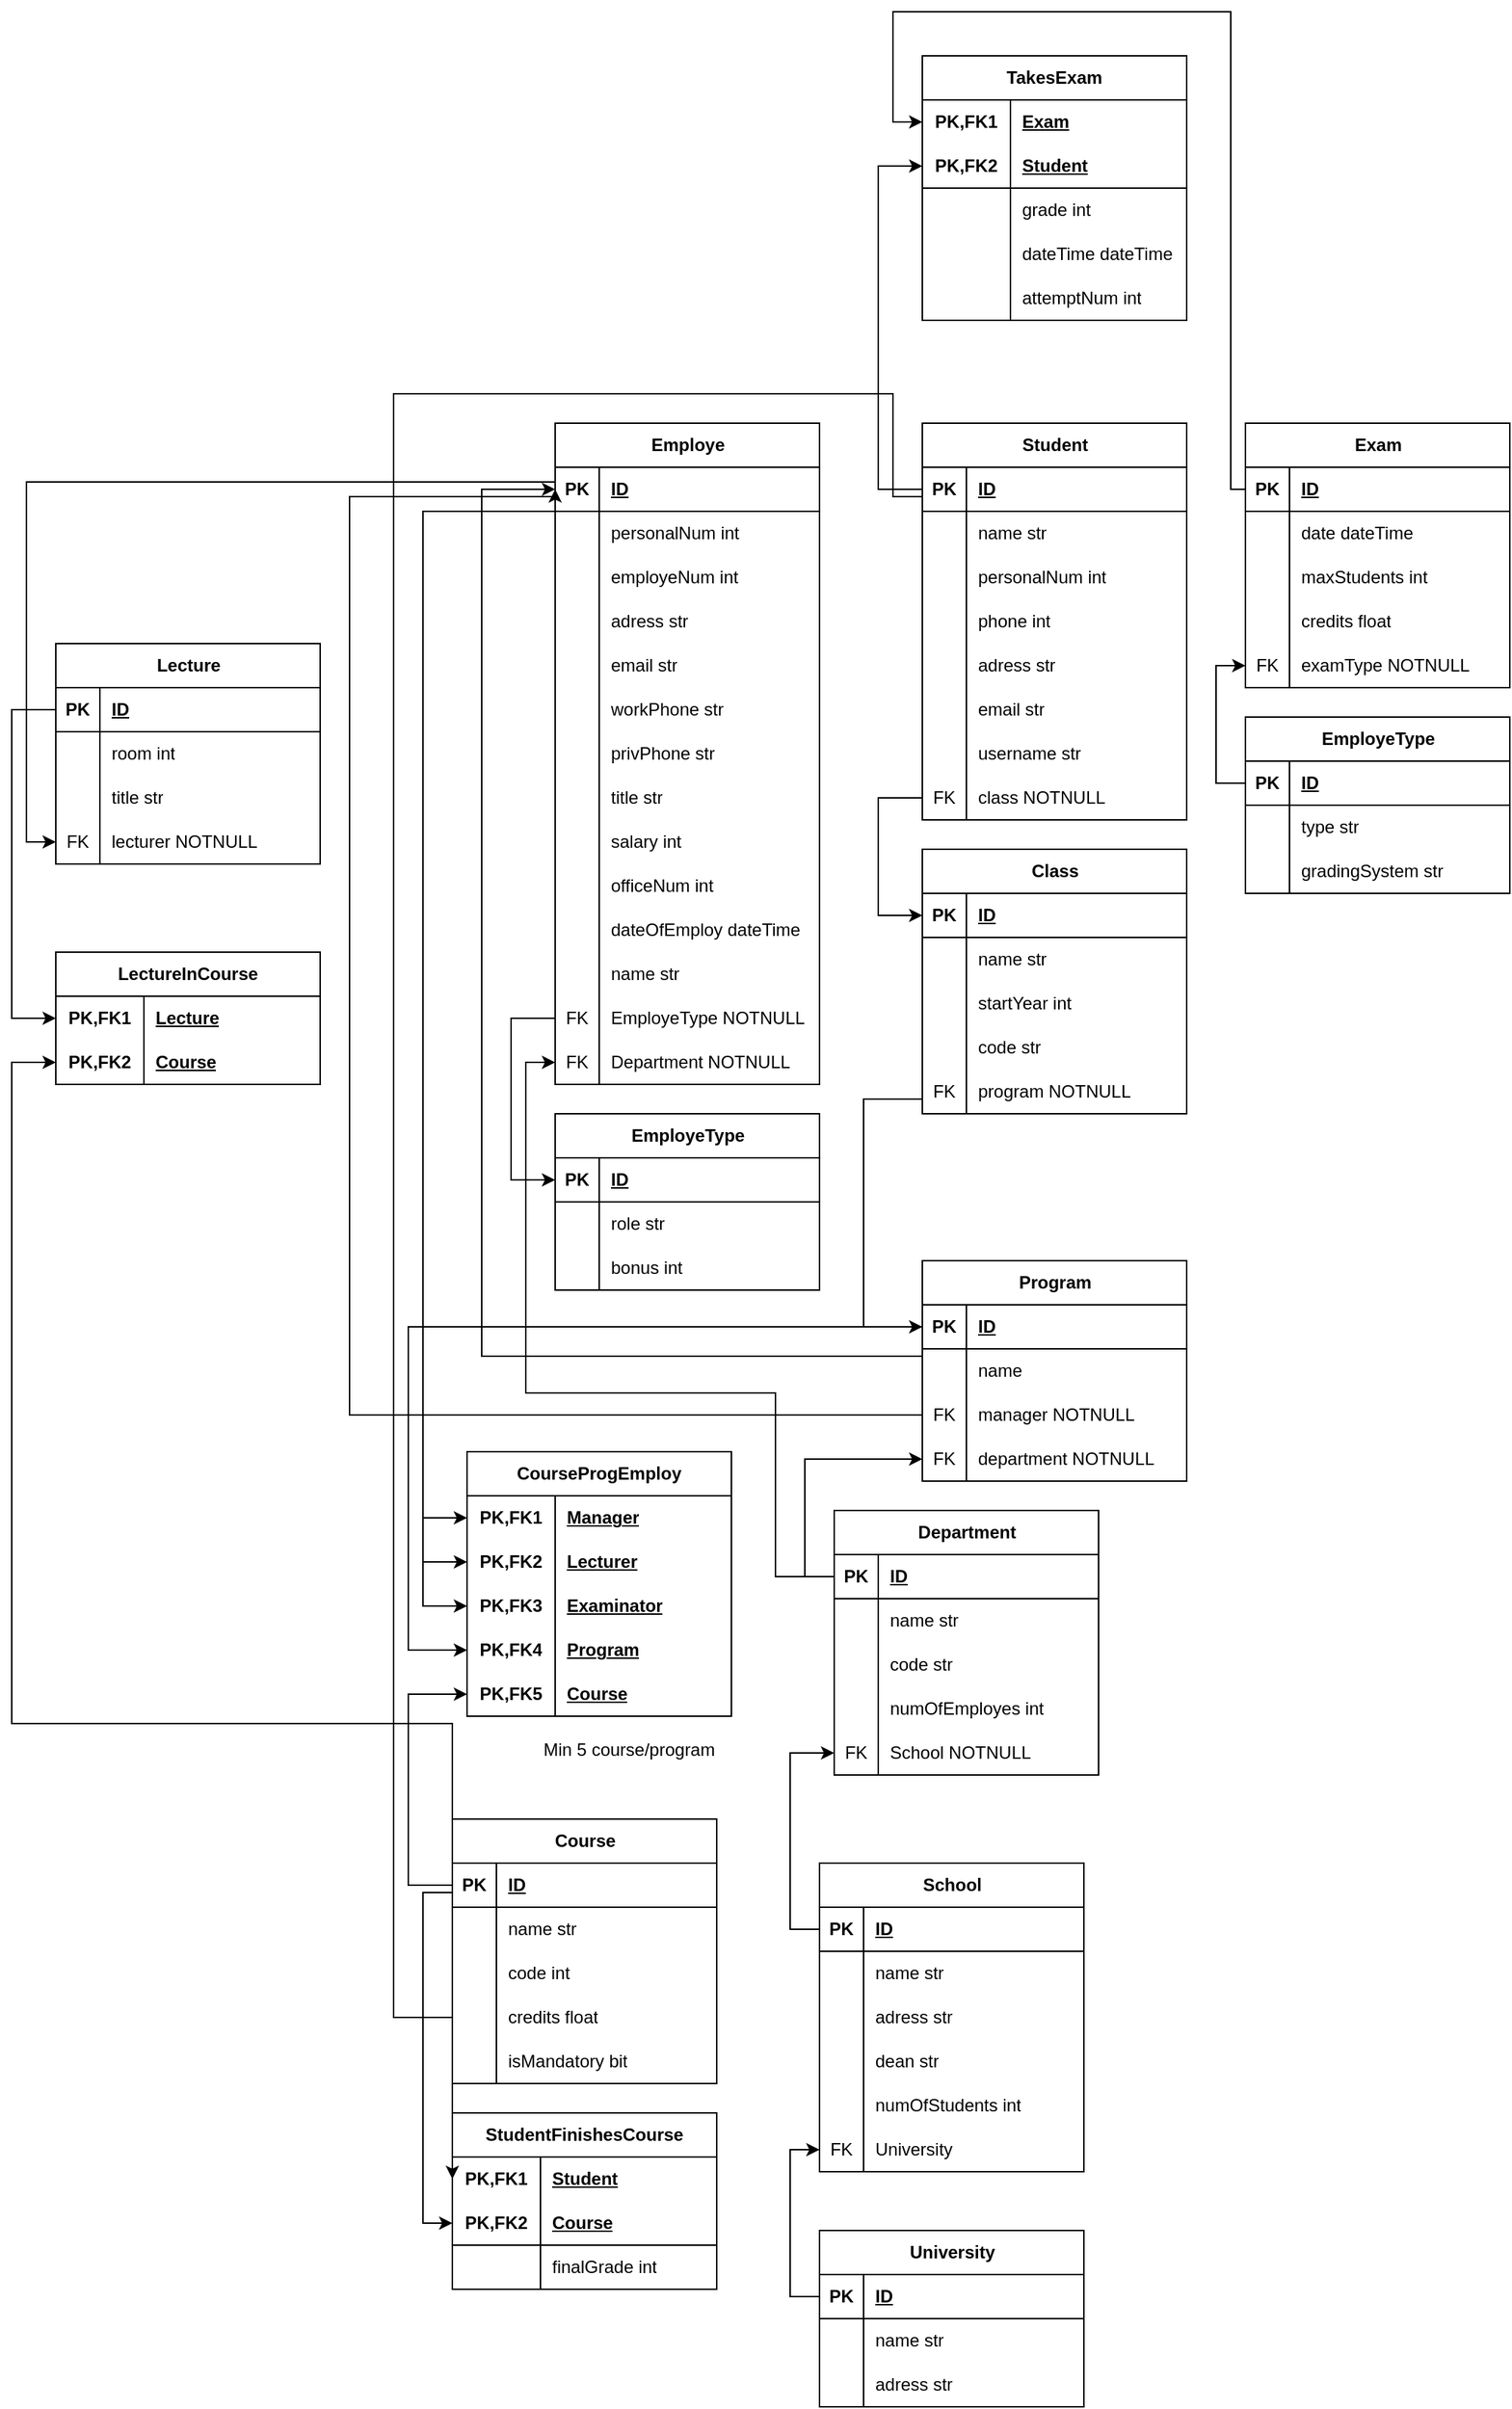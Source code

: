 <mxfile version="23.0.2" type="github">
  <diagram id="R2lEEEUBdFMjLlhIrx00" name="Page-1">
    <mxGraphModel dx="1313" dy="1346" grid="1" gridSize="10" guides="1" tooltips="1" connect="1" arrows="1" fold="1" page="1" pageScale="1" pageWidth="850" pageHeight="1100" math="0" shadow="0" extFonts="Permanent Marker^https://fonts.googleapis.com/css?family=Permanent+Marker">
      <root>
        <mxCell id="0" />
        <mxCell id="1" parent="0" />
        <mxCell id="jtjb5umwyRnIDeQv6YxJ-2" value="Employe" style="shape=table;startSize=30;container=1;collapsible=1;childLayout=tableLayout;fixedRows=1;rowLines=0;fontStyle=1;align=center;resizeLast=1;html=1;" parent="1" vertex="1">
          <mxGeometry x="130" y="50" width="180.0" height="450" as="geometry" />
        </mxCell>
        <mxCell id="jtjb5umwyRnIDeQv6YxJ-3" value="" style="shape=tableRow;horizontal=0;startSize=0;swimlaneHead=0;swimlaneBody=0;fillColor=none;collapsible=0;dropTarget=0;points=[[0,0.5],[1,0.5]];portConstraint=eastwest;top=0;left=0;right=0;bottom=1;" parent="jtjb5umwyRnIDeQv6YxJ-2" vertex="1">
          <mxGeometry y="30" width="180.0" height="30" as="geometry" />
        </mxCell>
        <mxCell id="jtjb5umwyRnIDeQv6YxJ-4" value="PK" style="shape=partialRectangle;connectable=0;fillColor=none;top=0;left=0;bottom=0;right=0;fontStyle=1;overflow=hidden;whiteSpace=wrap;html=1;" parent="jtjb5umwyRnIDeQv6YxJ-3" vertex="1">
          <mxGeometry width="30" height="30" as="geometry">
            <mxRectangle width="30" height="30" as="alternateBounds" />
          </mxGeometry>
        </mxCell>
        <mxCell id="jtjb5umwyRnIDeQv6YxJ-5" value="ID" style="shape=partialRectangle;connectable=0;fillColor=none;top=0;left=0;bottom=0;right=0;align=left;spacingLeft=6;fontStyle=5;overflow=hidden;whiteSpace=wrap;html=1;" parent="jtjb5umwyRnIDeQv6YxJ-3" vertex="1">
          <mxGeometry x="30" width="150.0" height="30" as="geometry">
            <mxRectangle width="150.0" height="30" as="alternateBounds" />
          </mxGeometry>
        </mxCell>
        <mxCell id="jtjb5umwyRnIDeQv6YxJ-6" value="" style="shape=tableRow;horizontal=0;startSize=0;swimlaneHead=0;swimlaneBody=0;fillColor=none;collapsible=0;dropTarget=0;points=[[0,0.5],[1,0.5]];portConstraint=eastwest;top=0;left=0;right=0;bottom=0;" parent="jtjb5umwyRnIDeQv6YxJ-2" vertex="1">
          <mxGeometry y="60" width="180.0" height="30" as="geometry" />
        </mxCell>
        <mxCell id="jtjb5umwyRnIDeQv6YxJ-7" value="" style="shape=partialRectangle;connectable=0;fillColor=none;top=0;left=0;bottom=0;right=0;editable=1;overflow=hidden;whiteSpace=wrap;html=1;" parent="jtjb5umwyRnIDeQv6YxJ-6" vertex="1">
          <mxGeometry width="30" height="30" as="geometry">
            <mxRectangle width="30" height="30" as="alternateBounds" />
          </mxGeometry>
        </mxCell>
        <mxCell id="jtjb5umwyRnIDeQv6YxJ-8" value="personalNum int&amp;nbsp;" style="shape=partialRectangle;connectable=0;fillColor=none;top=0;left=0;bottom=0;right=0;align=left;spacingLeft=6;overflow=hidden;whiteSpace=wrap;html=1;" parent="jtjb5umwyRnIDeQv6YxJ-6" vertex="1">
          <mxGeometry x="30" width="150.0" height="30" as="geometry">
            <mxRectangle width="150.0" height="30" as="alternateBounds" />
          </mxGeometry>
        </mxCell>
        <mxCell id="jtjb5umwyRnIDeQv6YxJ-9" value="" style="shape=tableRow;horizontal=0;startSize=0;swimlaneHead=0;swimlaneBody=0;fillColor=none;collapsible=0;dropTarget=0;points=[[0,0.5],[1,0.5]];portConstraint=eastwest;top=0;left=0;right=0;bottom=0;" parent="jtjb5umwyRnIDeQv6YxJ-2" vertex="1">
          <mxGeometry y="90" width="180.0" height="30" as="geometry" />
        </mxCell>
        <mxCell id="jtjb5umwyRnIDeQv6YxJ-10" value="" style="shape=partialRectangle;connectable=0;fillColor=none;top=0;left=0;bottom=0;right=0;editable=1;overflow=hidden;whiteSpace=wrap;html=1;" parent="jtjb5umwyRnIDeQv6YxJ-9" vertex="1">
          <mxGeometry width="30" height="30" as="geometry">
            <mxRectangle width="30" height="30" as="alternateBounds" />
          </mxGeometry>
        </mxCell>
        <mxCell id="jtjb5umwyRnIDeQv6YxJ-11" value="employeNum int&amp;nbsp;" style="shape=partialRectangle;connectable=0;fillColor=none;top=0;left=0;bottom=0;right=0;align=left;spacingLeft=6;overflow=hidden;whiteSpace=wrap;html=1;" parent="jtjb5umwyRnIDeQv6YxJ-9" vertex="1">
          <mxGeometry x="30" width="150.0" height="30" as="geometry">
            <mxRectangle width="150.0" height="30" as="alternateBounds" />
          </mxGeometry>
        </mxCell>
        <mxCell id="jtjb5umwyRnIDeQv6YxJ-12" value="" style="shape=tableRow;horizontal=0;startSize=0;swimlaneHead=0;swimlaneBody=0;fillColor=none;collapsible=0;dropTarget=0;points=[[0,0.5],[1,0.5]];portConstraint=eastwest;top=0;left=0;right=0;bottom=0;" parent="jtjb5umwyRnIDeQv6YxJ-2" vertex="1">
          <mxGeometry y="120" width="180.0" height="30" as="geometry" />
        </mxCell>
        <mxCell id="jtjb5umwyRnIDeQv6YxJ-13" value="" style="shape=partialRectangle;connectable=0;fillColor=none;top=0;left=0;bottom=0;right=0;editable=1;overflow=hidden;whiteSpace=wrap;html=1;" parent="jtjb5umwyRnIDeQv6YxJ-12" vertex="1">
          <mxGeometry width="30" height="30" as="geometry">
            <mxRectangle width="30" height="30" as="alternateBounds" />
          </mxGeometry>
        </mxCell>
        <mxCell id="jtjb5umwyRnIDeQv6YxJ-14" value="adress str" style="shape=partialRectangle;connectable=0;fillColor=none;top=0;left=0;bottom=0;right=0;align=left;spacingLeft=6;overflow=hidden;whiteSpace=wrap;html=1;" parent="jtjb5umwyRnIDeQv6YxJ-12" vertex="1">
          <mxGeometry x="30" width="150.0" height="30" as="geometry">
            <mxRectangle width="150.0" height="30" as="alternateBounds" />
          </mxGeometry>
        </mxCell>
        <mxCell id="jtjb5umwyRnIDeQv6YxJ-18" value="" style="shape=tableRow;horizontal=0;startSize=0;swimlaneHead=0;swimlaneBody=0;fillColor=none;collapsible=0;dropTarget=0;points=[[0,0.5],[1,0.5]];portConstraint=eastwest;top=0;left=0;right=0;bottom=0;" parent="jtjb5umwyRnIDeQv6YxJ-2" vertex="1">
          <mxGeometry y="150" width="180.0" height="30" as="geometry" />
        </mxCell>
        <mxCell id="jtjb5umwyRnIDeQv6YxJ-19" value="" style="shape=partialRectangle;connectable=0;fillColor=none;top=0;left=0;bottom=0;right=0;editable=1;overflow=hidden;whiteSpace=wrap;html=1;" parent="jtjb5umwyRnIDeQv6YxJ-18" vertex="1">
          <mxGeometry width="30" height="30" as="geometry">
            <mxRectangle width="30" height="30" as="alternateBounds" />
          </mxGeometry>
        </mxCell>
        <mxCell id="jtjb5umwyRnIDeQv6YxJ-20" value="email str" style="shape=partialRectangle;connectable=0;fillColor=none;top=0;left=0;bottom=0;right=0;align=left;spacingLeft=6;overflow=hidden;whiteSpace=wrap;html=1;" parent="jtjb5umwyRnIDeQv6YxJ-18" vertex="1">
          <mxGeometry x="30" width="150.0" height="30" as="geometry">
            <mxRectangle width="150.0" height="30" as="alternateBounds" />
          </mxGeometry>
        </mxCell>
        <mxCell id="jtjb5umwyRnIDeQv6YxJ-21" value="" style="shape=tableRow;horizontal=0;startSize=0;swimlaneHead=0;swimlaneBody=0;fillColor=none;collapsible=0;dropTarget=0;points=[[0,0.5],[1,0.5]];portConstraint=eastwest;top=0;left=0;right=0;bottom=0;" parent="jtjb5umwyRnIDeQv6YxJ-2" vertex="1">
          <mxGeometry y="180" width="180.0" height="30" as="geometry" />
        </mxCell>
        <mxCell id="jtjb5umwyRnIDeQv6YxJ-22" value="" style="shape=partialRectangle;connectable=0;fillColor=none;top=0;left=0;bottom=0;right=0;editable=1;overflow=hidden;whiteSpace=wrap;html=1;" parent="jtjb5umwyRnIDeQv6YxJ-21" vertex="1">
          <mxGeometry width="30" height="30" as="geometry">
            <mxRectangle width="30" height="30" as="alternateBounds" />
          </mxGeometry>
        </mxCell>
        <mxCell id="jtjb5umwyRnIDeQv6YxJ-23" value="workPhone str" style="shape=partialRectangle;connectable=0;fillColor=none;top=0;left=0;bottom=0;right=0;align=left;spacingLeft=6;overflow=hidden;whiteSpace=wrap;html=1;" parent="jtjb5umwyRnIDeQv6YxJ-21" vertex="1">
          <mxGeometry x="30" width="150.0" height="30" as="geometry">
            <mxRectangle width="150.0" height="30" as="alternateBounds" />
          </mxGeometry>
        </mxCell>
        <mxCell id="jtjb5umwyRnIDeQv6YxJ-24" value="" style="shape=tableRow;horizontal=0;startSize=0;swimlaneHead=0;swimlaneBody=0;fillColor=none;collapsible=0;dropTarget=0;points=[[0,0.5],[1,0.5]];portConstraint=eastwest;top=0;left=0;right=0;bottom=0;" parent="jtjb5umwyRnIDeQv6YxJ-2" vertex="1">
          <mxGeometry y="210" width="180.0" height="30" as="geometry" />
        </mxCell>
        <mxCell id="jtjb5umwyRnIDeQv6YxJ-25" value="" style="shape=partialRectangle;connectable=0;fillColor=none;top=0;left=0;bottom=0;right=0;editable=1;overflow=hidden;whiteSpace=wrap;html=1;" parent="jtjb5umwyRnIDeQv6YxJ-24" vertex="1">
          <mxGeometry width="30" height="30" as="geometry">
            <mxRectangle width="30" height="30" as="alternateBounds" />
          </mxGeometry>
        </mxCell>
        <mxCell id="jtjb5umwyRnIDeQv6YxJ-26" value="privPhone str" style="shape=partialRectangle;connectable=0;fillColor=none;top=0;left=0;bottom=0;right=0;align=left;spacingLeft=6;overflow=hidden;whiteSpace=wrap;html=1;" parent="jtjb5umwyRnIDeQv6YxJ-24" vertex="1">
          <mxGeometry x="30" width="150.0" height="30" as="geometry">
            <mxRectangle width="150.0" height="30" as="alternateBounds" />
          </mxGeometry>
        </mxCell>
        <mxCell id="jtjb5umwyRnIDeQv6YxJ-27" value="" style="shape=tableRow;horizontal=0;startSize=0;swimlaneHead=0;swimlaneBody=0;fillColor=none;collapsible=0;dropTarget=0;points=[[0,0.5],[1,0.5]];portConstraint=eastwest;top=0;left=0;right=0;bottom=0;" parent="jtjb5umwyRnIDeQv6YxJ-2" vertex="1">
          <mxGeometry y="240" width="180.0" height="30" as="geometry" />
        </mxCell>
        <mxCell id="jtjb5umwyRnIDeQv6YxJ-28" value="" style="shape=partialRectangle;connectable=0;fillColor=none;top=0;left=0;bottom=0;right=0;editable=1;overflow=hidden;whiteSpace=wrap;html=1;" parent="jtjb5umwyRnIDeQv6YxJ-27" vertex="1">
          <mxGeometry width="30" height="30" as="geometry">
            <mxRectangle width="30" height="30" as="alternateBounds" />
          </mxGeometry>
        </mxCell>
        <mxCell id="jtjb5umwyRnIDeQv6YxJ-29" value="title str" style="shape=partialRectangle;connectable=0;fillColor=none;top=0;left=0;bottom=0;right=0;align=left;spacingLeft=6;overflow=hidden;whiteSpace=wrap;html=1;" parent="jtjb5umwyRnIDeQv6YxJ-27" vertex="1">
          <mxGeometry x="30" width="150.0" height="30" as="geometry">
            <mxRectangle width="150.0" height="30" as="alternateBounds" />
          </mxGeometry>
        </mxCell>
        <mxCell id="jtjb5umwyRnIDeQv6YxJ-30" value="" style="shape=tableRow;horizontal=0;startSize=0;swimlaneHead=0;swimlaneBody=0;fillColor=none;collapsible=0;dropTarget=0;points=[[0,0.5],[1,0.5]];portConstraint=eastwest;top=0;left=0;right=0;bottom=0;" parent="jtjb5umwyRnIDeQv6YxJ-2" vertex="1">
          <mxGeometry y="270" width="180.0" height="30" as="geometry" />
        </mxCell>
        <mxCell id="jtjb5umwyRnIDeQv6YxJ-31" value="" style="shape=partialRectangle;connectable=0;fillColor=none;top=0;left=0;bottom=0;right=0;editable=1;overflow=hidden;whiteSpace=wrap;html=1;" parent="jtjb5umwyRnIDeQv6YxJ-30" vertex="1">
          <mxGeometry width="30" height="30" as="geometry">
            <mxRectangle width="30" height="30" as="alternateBounds" />
          </mxGeometry>
        </mxCell>
        <mxCell id="jtjb5umwyRnIDeQv6YxJ-32" value="salary int" style="shape=partialRectangle;connectable=0;fillColor=none;top=0;left=0;bottom=0;right=0;align=left;spacingLeft=6;overflow=hidden;whiteSpace=wrap;html=1;" parent="jtjb5umwyRnIDeQv6YxJ-30" vertex="1">
          <mxGeometry x="30" width="150.0" height="30" as="geometry">
            <mxRectangle width="150.0" height="30" as="alternateBounds" />
          </mxGeometry>
        </mxCell>
        <mxCell id="jtjb5umwyRnIDeQv6YxJ-33" value="" style="shape=tableRow;horizontal=0;startSize=0;swimlaneHead=0;swimlaneBody=0;fillColor=none;collapsible=0;dropTarget=0;points=[[0,0.5],[1,0.5]];portConstraint=eastwest;top=0;left=0;right=0;bottom=0;" parent="jtjb5umwyRnIDeQv6YxJ-2" vertex="1">
          <mxGeometry y="300" width="180.0" height="30" as="geometry" />
        </mxCell>
        <mxCell id="jtjb5umwyRnIDeQv6YxJ-34" value="" style="shape=partialRectangle;connectable=0;fillColor=none;top=0;left=0;bottom=0;right=0;editable=1;overflow=hidden;whiteSpace=wrap;html=1;" parent="jtjb5umwyRnIDeQv6YxJ-33" vertex="1">
          <mxGeometry width="30" height="30" as="geometry">
            <mxRectangle width="30" height="30" as="alternateBounds" />
          </mxGeometry>
        </mxCell>
        <mxCell id="jtjb5umwyRnIDeQv6YxJ-35" value="officeNum int" style="shape=partialRectangle;connectable=0;fillColor=none;top=0;left=0;bottom=0;right=0;align=left;spacingLeft=6;overflow=hidden;whiteSpace=wrap;html=1;" parent="jtjb5umwyRnIDeQv6YxJ-33" vertex="1">
          <mxGeometry x="30" width="150.0" height="30" as="geometry">
            <mxRectangle width="150.0" height="30" as="alternateBounds" />
          </mxGeometry>
        </mxCell>
        <mxCell id="jtjb5umwyRnIDeQv6YxJ-36" value="" style="shape=tableRow;horizontal=0;startSize=0;swimlaneHead=0;swimlaneBody=0;fillColor=none;collapsible=0;dropTarget=0;points=[[0,0.5],[1,0.5]];portConstraint=eastwest;top=0;left=0;right=0;bottom=0;" parent="jtjb5umwyRnIDeQv6YxJ-2" vertex="1">
          <mxGeometry y="330" width="180.0" height="30" as="geometry" />
        </mxCell>
        <mxCell id="jtjb5umwyRnIDeQv6YxJ-37" value="" style="shape=partialRectangle;connectable=0;fillColor=none;top=0;left=0;bottom=0;right=0;editable=1;overflow=hidden;whiteSpace=wrap;html=1;" parent="jtjb5umwyRnIDeQv6YxJ-36" vertex="1">
          <mxGeometry width="30" height="30" as="geometry">
            <mxRectangle width="30" height="30" as="alternateBounds" />
          </mxGeometry>
        </mxCell>
        <mxCell id="jtjb5umwyRnIDeQv6YxJ-38" value="dateOfEmploy dateTime" style="shape=partialRectangle;connectable=0;fillColor=none;top=0;left=0;bottom=0;right=0;align=left;spacingLeft=6;overflow=hidden;whiteSpace=wrap;html=1;" parent="jtjb5umwyRnIDeQv6YxJ-36" vertex="1">
          <mxGeometry x="30" width="150.0" height="30" as="geometry">
            <mxRectangle width="150.0" height="30" as="alternateBounds" />
          </mxGeometry>
        </mxCell>
        <mxCell id="jtjb5umwyRnIDeQv6YxJ-39" value="" style="shape=tableRow;horizontal=0;startSize=0;swimlaneHead=0;swimlaneBody=0;fillColor=none;collapsible=0;dropTarget=0;points=[[0,0.5],[1,0.5]];portConstraint=eastwest;top=0;left=0;right=0;bottom=0;" parent="jtjb5umwyRnIDeQv6YxJ-2" vertex="1">
          <mxGeometry y="360" width="180.0" height="30" as="geometry" />
        </mxCell>
        <mxCell id="jtjb5umwyRnIDeQv6YxJ-40" value="" style="shape=partialRectangle;connectable=0;fillColor=none;top=0;left=0;bottom=0;right=0;editable=1;overflow=hidden;whiteSpace=wrap;html=1;" parent="jtjb5umwyRnIDeQv6YxJ-39" vertex="1">
          <mxGeometry width="30" height="30" as="geometry">
            <mxRectangle width="30" height="30" as="alternateBounds" />
          </mxGeometry>
        </mxCell>
        <mxCell id="jtjb5umwyRnIDeQv6YxJ-41" value="name str" style="shape=partialRectangle;connectable=0;fillColor=none;top=0;left=0;bottom=0;right=0;align=left;spacingLeft=6;overflow=hidden;whiteSpace=wrap;html=1;" parent="jtjb5umwyRnIDeQv6YxJ-39" vertex="1">
          <mxGeometry x="30" width="150.0" height="30" as="geometry">
            <mxRectangle width="150.0" height="30" as="alternateBounds" />
          </mxGeometry>
        </mxCell>
        <mxCell id="jtjb5umwyRnIDeQv6YxJ-42" value="" style="shape=tableRow;horizontal=0;startSize=0;swimlaneHead=0;swimlaneBody=0;fillColor=none;collapsible=0;dropTarget=0;points=[[0,0.5],[1,0.5]];portConstraint=eastwest;top=0;left=0;right=0;bottom=0;" parent="jtjb5umwyRnIDeQv6YxJ-2" vertex="1">
          <mxGeometry y="390" width="180.0" height="30" as="geometry" />
        </mxCell>
        <mxCell id="jtjb5umwyRnIDeQv6YxJ-43" value="FK" style="shape=partialRectangle;connectable=0;fillColor=none;top=0;left=0;bottom=0;right=0;editable=1;overflow=hidden;whiteSpace=wrap;html=1;" parent="jtjb5umwyRnIDeQv6YxJ-42" vertex="1">
          <mxGeometry width="30" height="30" as="geometry">
            <mxRectangle width="30" height="30" as="alternateBounds" />
          </mxGeometry>
        </mxCell>
        <mxCell id="jtjb5umwyRnIDeQv6YxJ-44" value="EmployeType NOTNULL" style="shape=partialRectangle;connectable=0;fillColor=none;top=0;left=0;bottom=0;right=0;align=left;spacingLeft=6;overflow=hidden;whiteSpace=wrap;html=1;" parent="jtjb5umwyRnIDeQv6YxJ-42" vertex="1">
          <mxGeometry x="30" width="150.0" height="30" as="geometry">
            <mxRectangle width="150.0" height="30" as="alternateBounds" />
          </mxGeometry>
        </mxCell>
        <mxCell id="jtjb5umwyRnIDeQv6YxJ-74" value="" style="shape=tableRow;horizontal=0;startSize=0;swimlaneHead=0;swimlaneBody=0;fillColor=none;collapsible=0;dropTarget=0;points=[[0,0.5],[1,0.5]];portConstraint=eastwest;top=0;left=0;right=0;bottom=0;" parent="jtjb5umwyRnIDeQv6YxJ-2" vertex="1">
          <mxGeometry y="420" width="180.0" height="30" as="geometry" />
        </mxCell>
        <mxCell id="jtjb5umwyRnIDeQv6YxJ-75" value="FK" style="shape=partialRectangle;connectable=0;fillColor=none;top=0;left=0;bottom=0;right=0;editable=1;overflow=hidden;whiteSpace=wrap;html=1;" parent="jtjb5umwyRnIDeQv6YxJ-74" vertex="1">
          <mxGeometry width="30" height="30" as="geometry">
            <mxRectangle width="30" height="30" as="alternateBounds" />
          </mxGeometry>
        </mxCell>
        <mxCell id="jtjb5umwyRnIDeQv6YxJ-76" value="Department NOTNULL" style="shape=partialRectangle;connectable=0;fillColor=none;top=0;left=0;bottom=0;right=0;align=left;spacingLeft=6;overflow=hidden;whiteSpace=wrap;html=1;" parent="jtjb5umwyRnIDeQv6YxJ-74" vertex="1">
          <mxGeometry x="30" width="150.0" height="30" as="geometry">
            <mxRectangle width="150.0" height="30" as="alternateBounds" />
          </mxGeometry>
        </mxCell>
        <mxCell id="jtjb5umwyRnIDeQv6YxJ-58" value="EmployeType" style="shape=table;startSize=30;container=1;collapsible=1;childLayout=tableLayout;fixedRows=1;rowLines=0;fontStyle=1;align=center;resizeLast=1;html=1;" parent="1" vertex="1">
          <mxGeometry x="130" y="520" width="180" height="120" as="geometry" />
        </mxCell>
        <mxCell id="jtjb5umwyRnIDeQv6YxJ-59" value="" style="shape=tableRow;horizontal=0;startSize=0;swimlaneHead=0;swimlaneBody=0;fillColor=none;collapsible=0;dropTarget=0;points=[[0,0.5],[1,0.5]];portConstraint=eastwest;top=0;left=0;right=0;bottom=1;" parent="jtjb5umwyRnIDeQv6YxJ-58" vertex="1">
          <mxGeometry y="30" width="180" height="30" as="geometry" />
        </mxCell>
        <mxCell id="jtjb5umwyRnIDeQv6YxJ-60" value="PK" style="shape=partialRectangle;connectable=0;fillColor=none;top=0;left=0;bottom=0;right=0;fontStyle=1;overflow=hidden;whiteSpace=wrap;html=1;" parent="jtjb5umwyRnIDeQv6YxJ-59" vertex="1">
          <mxGeometry width="30" height="30" as="geometry">
            <mxRectangle width="30" height="30" as="alternateBounds" />
          </mxGeometry>
        </mxCell>
        <mxCell id="jtjb5umwyRnIDeQv6YxJ-61" value="ID" style="shape=partialRectangle;connectable=0;fillColor=none;top=0;left=0;bottom=0;right=0;align=left;spacingLeft=6;fontStyle=5;overflow=hidden;whiteSpace=wrap;html=1;" parent="jtjb5umwyRnIDeQv6YxJ-59" vertex="1">
          <mxGeometry x="30" width="150" height="30" as="geometry">
            <mxRectangle width="150" height="30" as="alternateBounds" />
          </mxGeometry>
        </mxCell>
        <mxCell id="jtjb5umwyRnIDeQv6YxJ-62" value="" style="shape=tableRow;horizontal=0;startSize=0;swimlaneHead=0;swimlaneBody=0;fillColor=none;collapsible=0;dropTarget=0;points=[[0,0.5],[1,0.5]];portConstraint=eastwest;top=0;left=0;right=0;bottom=0;" parent="jtjb5umwyRnIDeQv6YxJ-58" vertex="1">
          <mxGeometry y="60" width="180" height="30" as="geometry" />
        </mxCell>
        <mxCell id="jtjb5umwyRnIDeQv6YxJ-63" value="" style="shape=partialRectangle;connectable=0;fillColor=none;top=0;left=0;bottom=0;right=0;editable=1;overflow=hidden;whiteSpace=wrap;html=1;" parent="jtjb5umwyRnIDeQv6YxJ-62" vertex="1">
          <mxGeometry width="30" height="30" as="geometry">
            <mxRectangle width="30" height="30" as="alternateBounds" />
          </mxGeometry>
        </mxCell>
        <mxCell id="jtjb5umwyRnIDeQv6YxJ-64" value="role str" style="shape=partialRectangle;connectable=0;fillColor=none;top=0;left=0;bottom=0;right=0;align=left;spacingLeft=6;overflow=hidden;whiteSpace=wrap;html=1;" parent="jtjb5umwyRnIDeQv6YxJ-62" vertex="1">
          <mxGeometry x="30" width="150" height="30" as="geometry">
            <mxRectangle width="150" height="30" as="alternateBounds" />
          </mxGeometry>
        </mxCell>
        <mxCell id="jtjb5umwyRnIDeQv6YxJ-65" value="" style="shape=tableRow;horizontal=0;startSize=0;swimlaneHead=0;swimlaneBody=0;fillColor=none;collapsible=0;dropTarget=0;points=[[0,0.5],[1,0.5]];portConstraint=eastwest;top=0;left=0;right=0;bottom=0;" parent="jtjb5umwyRnIDeQv6YxJ-58" vertex="1">
          <mxGeometry y="90" width="180" height="30" as="geometry" />
        </mxCell>
        <mxCell id="jtjb5umwyRnIDeQv6YxJ-66" value="" style="shape=partialRectangle;connectable=0;fillColor=none;top=0;left=0;bottom=0;right=0;editable=1;overflow=hidden;whiteSpace=wrap;html=1;" parent="jtjb5umwyRnIDeQv6YxJ-65" vertex="1">
          <mxGeometry width="30" height="30" as="geometry">
            <mxRectangle width="30" height="30" as="alternateBounds" />
          </mxGeometry>
        </mxCell>
        <mxCell id="jtjb5umwyRnIDeQv6YxJ-67" value="bonus int" style="shape=partialRectangle;connectable=0;fillColor=none;top=0;left=0;bottom=0;right=0;align=left;spacingLeft=6;overflow=hidden;whiteSpace=wrap;html=1;" parent="jtjb5umwyRnIDeQv6YxJ-65" vertex="1">
          <mxGeometry x="30" width="150" height="30" as="geometry">
            <mxRectangle width="150" height="30" as="alternateBounds" />
          </mxGeometry>
        </mxCell>
        <mxCell id="jtjb5umwyRnIDeQv6YxJ-120" value="Program" style="shape=table;startSize=30;container=1;collapsible=1;childLayout=tableLayout;fixedRows=1;rowLines=0;fontStyle=1;align=center;resizeLast=1;html=1;" parent="1" vertex="1">
          <mxGeometry x="380" y="620" width="180" height="150" as="geometry" />
        </mxCell>
        <mxCell id="jtjb5umwyRnIDeQv6YxJ-121" value="" style="shape=tableRow;horizontal=0;startSize=0;swimlaneHead=0;swimlaneBody=0;fillColor=none;collapsible=0;dropTarget=0;points=[[0,0.5],[1,0.5]];portConstraint=eastwest;top=0;left=0;right=0;bottom=1;" parent="jtjb5umwyRnIDeQv6YxJ-120" vertex="1">
          <mxGeometry y="30" width="180" height="30" as="geometry" />
        </mxCell>
        <mxCell id="jtjb5umwyRnIDeQv6YxJ-122" value="PK" style="shape=partialRectangle;connectable=0;fillColor=none;top=0;left=0;bottom=0;right=0;fontStyle=1;overflow=hidden;whiteSpace=wrap;html=1;" parent="jtjb5umwyRnIDeQv6YxJ-121" vertex="1">
          <mxGeometry width="30" height="30" as="geometry">
            <mxRectangle width="30" height="30" as="alternateBounds" />
          </mxGeometry>
        </mxCell>
        <mxCell id="jtjb5umwyRnIDeQv6YxJ-123" value="ID" style="shape=partialRectangle;connectable=0;fillColor=none;top=0;left=0;bottom=0;right=0;align=left;spacingLeft=6;fontStyle=5;overflow=hidden;whiteSpace=wrap;html=1;" parent="jtjb5umwyRnIDeQv6YxJ-121" vertex="1">
          <mxGeometry x="30" width="150" height="30" as="geometry">
            <mxRectangle width="150" height="30" as="alternateBounds" />
          </mxGeometry>
        </mxCell>
        <mxCell id="jtjb5umwyRnIDeQv6YxJ-124" value="" style="shape=tableRow;horizontal=0;startSize=0;swimlaneHead=0;swimlaneBody=0;fillColor=none;collapsible=0;dropTarget=0;points=[[0,0.5],[1,0.5]];portConstraint=eastwest;top=0;left=0;right=0;bottom=0;" parent="jtjb5umwyRnIDeQv6YxJ-120" vertex="1">
          <mxGeometry y="60" width="180" height="30" as="geometry" />
        </mxCell>
        <mxCell id="jtjb5umwyRnIDeQv6YxJ-125" value="" style="shape=partialRectangle;connectable=0;fillColor=none;top=0;left=0;bottom=0;right=0;editable=1;overflow=hidden;whiteSpace=wrap;html=1;" parent="jtjb5umwyRnIDeQv6YxJ-124" vertex="1">
          <mxGeometry width="30" height="30" as="geometry">
            <mxRectangle width="30" height="30" as="alternateBounds" />
          </mxGeometry>
        </mxCell>
        <mxCell id="jtjb5umwyRnIDeQv6YxJ-126" value="name" style="shape=partialRectangle;connectable=0;fillColor=none;top=0;left=0;bottom=0;right=0;align=left;spacingLeft=6;overflow=hidden;whiteSpace=wrap;html=1;" parent="jtjb5umwyRnIDeQv6YxJ-124" vertex="1">
          <mxGeometry x="30" width="150" height="30" as="geometry">
            <mxRectangle width="150" height="30" as="alternateBounds" />
          </mxGeometry>
        </mxCell>
        <mxCell id="jtjb5umwyRnIDeQv6YxJ-127" value="" style="shape=tableRow;horizontal=0;startSize=0;swimlaneHead=0;swimlaneBody=0;fillColor=none;collapsible=0;dropTarget=0;points=[[0,0.5],[1,0.5]];portConstraint=eastwest;top=0;left=0;right=0;bottom=0;" parent="jtjb5umwyRnIDeQv6YxJ-120" vertex="1">
          <mxGeometry y="90" width="180" height="30" as="geometry" />
        </mxCell>
        <mxCell id="jtjb5umwyRnIDeQv6YxJ-128" value="FK" style="shape=partialRectangle;connectable=0;fillColor=none;top=0;left=0;bottom=0;right=0;editable=1;overflow=hidden;whiteSpace=wrap;html=1;" parent="jtjb5umwyRnIDeQv6YxJ-127" vertex="1">
          <mxGeometry width="30" height="30" as="geometry">
            <mxRectangle width="30" height="30" as="alternateBounds" />
          </mxGeometry>
        </mxCell>
        <mxCell id="jtjb5umwyRnIDeQv6YxJ-129" value="manager NOTNULL" style="shape=partialRectangle;connectable=0;fillColor=none;top=0;left=0;bottom=0;right=0;align=left;spacingLeft=6;overflow=hidden;whiteSpace=wrap;html=1;" parent="jtjb5umwyRnIDeQv6YxJ-127" vertex="1">
          <mxGeometry x="30" width="150" height="30" as="geometry">
            <mxRectangle width="150" height="30" as="alternateBounds" />
          </mxGeometry>
        </mxCell>
        <mxCell id="jtjb5umwyRnIDeQv6YxJ-130" value="" style="shape=tableRow;horizontal=0;startSize=0;swimlaneHead=0;swimlaneBody=0;fillColor=none;collapsible=0;dropTarget=0;points=[[0,0.5],[1,0.5]];portConstraint=eastwest;top=0;left=0;right=0;bottom=0;" parent="jtjb5umwyRnIDeQv6YxJ-120" vertex="1">
          <mxGeometry y="120" width="180" height="30" as="geometry" />
        </mxCell>
        <mxCell id="jtjb5umwyRnIDeQv6YxJ-131" value="FK" style="shape=partialRectangle;connectable=0;fillColor=none;top=0;left=0;bottom=0;right=0;editable=1;overflow=hidden;whiteSpace=wrap;html=1;" parent="jtjb5umwyRnIDeQv6YxJ-130" vertex="1">
          <mxGeometry width="30" height="30" as="geometry">
            <mxRectangle width="30" height="30" as="alternateBounds" />
          </mxGeometry>
        </mxCell>
        <mxCell id="jtjb5umwyRnIDeQv6YxJ-132" value="department NOTNULL" style="shape=partialRectangle;connectable=0;fillColor=none;top=0;left=0;bottom=0;right=0;align=left;spacingLeft=6;overflow=hidden;whiteSpace=wrap;html=1;" parent="jtjb5umwyRnIDeQv6YxJ-130" vertex="1">
          <mxGeometry x="30" width="150" height="30" as="geometry">
            <mxRectangle width="150" height="30" as="alternateBounds" />
          </mxGeometry>
        </mxCell>
        <mxCell id="jtjb5umwyRnIDeQv6YxJ-133" value="Class" style="shape=table;startSize=30;container=1;collapsible=1;childLayout=tableLayout;fixedRows=1;rowLines=0;fontStyle=1;align=center;resizeLast=1;html=1;" parent="1" vertex="1">
          <mxGeometry x="380" y="340" width="180" height="180" as="geometry" />
        </mxCell>
        <mxCell id="jtjb5umwyRnIDeQv6YxJ-134" value="" style="shape=tableRow;horizontal=0;startSize=0;swimlaneHead=0;swimlaneBody=0;fillColor=none;collapsible=0;dropTarget=0;points=[[0,0.5],[1,0.5]];portConstraint=eastwest;top=0;left=0;right=0;bottom=1;" parent="jtjb5umwyRnIDeQv6YxJ-133" vertex="1">
          <mxGeometry y="30" width="180" height="30" as="geometry" />
        </mxCell>
        <mxCell id="jtjb5umwyRnIDeQv6YxJ-135" value="PK" style="shape=partialRectangle;connectable=0;fillColor=none;top=0;left=0;bottom=0;right=0;fontStyle=1;overflow=hidden;whiteSpace=wrap;html=1;" parent="jtjb5umwyRnIDeQv6YxJ-134" vertex="1">
          <mxGeometry width="30" height="30" as="geometry">
            <mxRectangle width="30" height="30" as="alternateBounds" />
          </mxGeometry>
        </mxCell>
        <mxCell id="jtjb5umwyRnIDeQv6YxJ-136" value="ID" style="shape=partialRectangle;connectable=0;fillColor=none;top=0;left=0;bottom=0;right=0;align=left;spacingLeft=6;fontStyle=5;overflow=hidden;whiteSpace=wrap;html=1;" parent="jtjb5umwyRnIDeQv6YxJ-134" vertex="1">
          <mxGeometry x="30" width="150" height="30" as="geometry">
            <mxRectangle width="150" height="30" as="alternateBounds" />
          </mxGeometry>
        </mxCell>
        <mxCell id="jtjb5umwyRnIDeQv6YxJ-137" value="" style="shape=tableRow;horizontal=0;startSize=0;swimlaneHead=0;swimlaneBody=0;fillColor=none;collapsible=0;dropTarget=0;points=[[0,0.5],[1,0.5]];portConstraint=eastwest;top=0;left=0;right=0;bottom=0;" parent="jtjb5umwyRnIDeQv6YxJ-133" vertex="1">
          <mxGeometry y="60" width="180" height="30" as="geometry" />
        </mxCell>
        <mxCell id="jtjb5umwyRnIDeQv6YxJ-138" value="" style="shape=partialRectangle;connectable=0;fillColor=none;top=0;left=0;bottom=0;right=0;editable=1;overflow=hidden;whiteSpace=wrap;html=1;" parent="jtjb5umwyRnIDeQv6YxJ-137" vertex="1">
          <mxGeometry width="30" height="30" as="geometry">
            <mxRectangle width="30" height="30" as="alternateBounds" />
          </mxGeometry>
        </mxCell>
        <mxCell id="jtjb5umwyRnIDeQv6YxJ-139" value="name str" style="shape=partialRectangle;connectable=0;fillColor=none;top=0;left=0;bottom=0;right=0;align=left;spacingLeft=6;overflow=hidden;whiteSpace=wrap;html=1;" parent="jtjb5umwyRnIDeQv6YxJ-137" vertex="1">
          <mxGeometry x="30" width="150" height="30" as="geometry">
            <mxRectangle width="150" height="30" as="alternateBounds" />
          </mxGeometry>
        </mxCell>
        <mxCell id="jtjb5umwyRnIDeQv6YxJ-143" value="" style="shape=tableRow;horizontal=0;startSize=0;swimlaneHead=0;swimlaneBody=0;fillColor=none;collapsible=0;dropTarget=0;points=[[0,0.5],[1,0.5]];portConstraint=eastwest;top=0;left=0;right=0;bottom=0;" parent="jtjb5umwyRnIDeQv6YxJ-133" vertex="1">
          <mxGeometry y="90" width="180" height="30" as="geometry" />
        </mxCell>
        <mxCell id="jtjb5umwyRnIDeQv6YxJ-144" value="" style="shape=partialRectangle;connectable=0;fillColor=none;top=0;left=0;bottom=0;right=0;editable=1;overflow=hidden;whiteSpace=wrap;html=1;" parent="jtjb5umwyRnIDeQv6YxJ-143" vertex="1">
          <mxGeometry width="30" height="30" as="geometry">
            <mxRectangle width="30" height="30" as="alternateBounds" />
          </mxGeometry>
        </mxCell>
        <mxCell id="jtjb5umwyRnIDeQv6YxJ-145" value="startYear int" style="shape=partialRectangle;connectable=0;fillColor=none;top=0;left=0;bottom=0;right=0;align=left;spacingLeft=6;overflow=hidden;whiteSpace=wrap;html=1;" parent="jtjb5umwyRnIDeQv6YxJ-143" vertex="1">
          <mxGeometry x="30" width="150" height="30" as="geometry">
            <mxRectangle width="150" height="30" as="alternateBounds" />
          </mxGeometry>
        </mxCell>
        <mxCell id="jtjb5umwyRnIDeQv6YxJ-146" value="" style="shape=tableRow;horizontal=0;startSize=0;swimlaneHead=0;swimlaneBody=0;fillColor=none;collapsible=0;dropTarget=0;points=[[0,0.5],[1,0.5]];portConstraint=eastwest;top=0;left=0;right=0;bottom=0;" parent="jtjb5umwyRnIDeQv6YxJ-133" vertex="1">
          <mxGeometry y="120" width="180" height="30" as="geometry" />
        </mxCell>
        <mxCell id="jtjb5umwyRnIDeQv6YxJ-147" value="" style="shape=partialRectangle;connectable=0;fillColor=none;top=0;left=0;bottom=0;right=0;editable=1;overflow=hidden;whiteSpace=wrap;html=1;" parent="jtjb5umwyRnIDeQv6YxJ-146" vertex="1">
          <mxGeometry width="30" height="30" as="geometry">
            <mxRectangle width="30" height="30" as="alternateBounds" />
          </mxGeometry>
        </mxCell>
        <mxCell id="jtjb5umwyRnIDeQv6YxJ-148" value="code str" style="shape=partialRectangle;connectable=0;fillColor=none;top=0;left=0;bottom=0;right=0;align=left;spacingLeft=6;overflow=hidden;whiteSpace=wrap;html=1;" parent="jtjb5umwyRnIDeQv6YxJ-146" vertex="1">
          <mxGeometry x="30" width="150" height="30" as="geometry">
            <mxRectangle width="150" height="30" as="alternateBounds" />
          </mxGeometry>
        </mxCell>
        <mxCell id="jtjb5umwyRnIDeQv6YxJ-149" value="" style="shape=tableRow;horizontal=0;startSize=0;swimlaneHead=0;swimlaneBody=0;fillColor=none;collapsible=0;dropTarget=0;points=[[0,0.5],[1,0.5]];portConstraint=eastwest;top=0;left=0;right=0;bottom=0;" parent="jtjb5umwyRnIDeQv6YxJ-133" vertex="1">
          <mxGeometry y="150" width="180" height="30" as="geometry" />
        </mxCell>
        <mxCell id="jtjb5umwyRnIDeQv6YxJ-150" value="FK" style="shape=partialRectangle;connectable=0;fillColor=none;top=0;left=0;bottom=0;right=0;editable=1;overflow=hidden;whiteSpace=wrap;html=1;" parent="jtjb5umwyRnIDeQv6YxJ-149" vertex="1">
          <mxGeometry width="30" height="30" as="geometry">
            <mxRectangle width="30" height="30" as="alternateBounds" />
          </mxGeometry>
        </mxCell>
        <mxCell id="jtjb5umwyRnIDeQv6YxJ-151" value="program NOTNULL" style="shape=partialRectangle;connectable=0;fillColor=none;top=0;left=0;bottom=0;right=0;align=left;spacingLeft=6;overflow=hidden;whiteSpace=wrap;html=1;" parent="jtjb5umwyRnIDeQv6YxJ-149" vertex="1">
          <mxGeometry x="30" width="150" height="30" as="geometry">
            <mxRectangle width="150" height="30" as="alternateBounds" />
          </mxGeometry>
        </mxCell>
        <mxCell id="jtjb5umwyRnIDeQv6YxJ-158" value="Student" style="shape=table;startSize=30;container=1;collapsible=1;childLayout=tableLayout;fixedRows=1;rowLines=0;fontStyle=1;align=center;resizeLast=1;html=1;" parent="1" vertex="1">
          <mxGeometry x="380" y="50" width="180" height="270" as="geometry" />
        </mxCell>
        <mxCell id="jtjb5umwyRnIDeQv6YxJ-159" value="" style="shape=tableRow;horizontal=0;startSize=0;swimlaneHead=0;swimlaneBody=0;fillColor=none;collapsible=0;dropTarget=0;points=[[0,0.5],[1,0.5]];portConstraint=eastwest;top=0;left=0;right=0;bottom=1;" parent="jtjb5umwyRnIDeQv6YxJ-158" vertex="1">
          <mxGeometry y="30" width="180" height="30" as="geometry" />
        </mxCell>
        <mxCell id="jtjb5umwyRnIDeQv6YxJ-160" value="PK" style="shape=partialRectangle;connectable=0;fillColor=none;top=0;left=0;bottom=0;right=0;fontStyle=1;overflow=hidden;whiteSpace=wrap;html=1;" parent="jtjb5umwyRnIDeQv6YxJ-159" vertex="1">
          <mxGeometry width="30" height="30" as="geometry">
            <mxRectangle width="30" height="30" as="alternateBounds" />
          </mxGeometry>
        </mxCell>
        <mxCell id="jtjb5umwyRnIDeQv6YxJ-161" value="ID" style="shape=partialRectangle;connectable=0;fillColor=none;top=0;left=0;bottom=0;right=0;align=left;spacingLeft=6;fontStyle=5;overflow=hidden;whiteSpace=wrap;html=1;" parent="jtjb5umwyRnIDeQv6YxJ-159" vertex="1">
          <mxGeometry x="30" width="150" height="30" as="geometry">
            <mxRectangle width="150" height="30" as="alternateBounds" />
          </mxGeometry>
        </mxCell>
        <mxCell id="jtjb5umwyRnIDeQv6YxJ-162" value="" style="shape=tableRow;horizontal=0;startSize=0;swimlaneHead=0;swimlaneBody=0;fillColor=none;collapsible=0;dropTarget=0;points=[[0,0.5],[1,0.5]];portConstraint=eastwest;top=0;left=0;right=0;bottom=0;" parent="jtjb5umwyRnIDeQv6YxJ-158" vertex="1">
          <mxGeometry y="60" width="180" height="30" as="geometry" />
        </mxCell>
        <mxCell id="jtjb5umwyRnIDeQv6YxJ-163" value="" style="shape=partialRectangle;connectable=0;fillColor=none;top=0;left=0;bottom=0;right=0;editable=1;overflow=hidden;whiteSpace=wrap;html=1;" parent="jtjb5umwyRnIDeQv6YxJ-162" vertex="1">
          <mxGeometry width="30" height="30" as="geometry">
            <mxRectangle width="30" height="30" as="alternateBounds" />
          </mxGeometry>
        </mxCell>
        <mxCell id="jtjb5umwyRnIDeQv6YxJ-164" value="name str" style="shape=partialRectangle;connectable=0;fillColor=none;top=0;left=0;bottom=0;right=0;align=left;spacingLeft=6;overflow=hidden;whiteSpace=wrap;html=1;" parent="jtjb5umwyRnIDeQv6YxJ-162" vertex="1">
          <mxGeometry x="30" width="150" height="30" as="geometry">
            <mxRectangle width="150" height="30" as="alternateBounds" />
          </mxGeometry>
        </mxCell>
        <mxCell id="jtjb5umwyRnIDeQv6YxJ-165" value="" style="shape=tableRow;horizontal=0;startSize=0;swimlaneHead=0;swimlaneBody=0;fillColor=none;collapsible=0;dropTarget=0;points=[[0,0.5],[1,0.5]];portConstraint=eastwest;top=0;left=0;right=0;bottom=0;" parent="jtjb5umwyRnIDeQv6YxJ-158" vertex="1">
          <mxGeometry y="90" width="180" height="30" as="geometry" />
        </mxCell>
        <mxCell id="jtjb5umwyRnIDeQv6YxJ-166" value="" style="shape=partialRectangle;connectable=0;fillColor=none;top=0;left=0;bottom=0;right=0;editable=1;overflow=hidden;whiteSpace=wrap;html=1;" parent="jtjb5umwyRnIDeQv6YxJ-165" vertex="1">
          <mxGeometry width="30" height="30" as="geometry">
            <mxRectangle width="30" height="30" as="alternateBounds" />
          </mxGeometry>
        </mxCell>
        <mxCell id="jtjb5umwyRnIDeQv6YxJ-167" value="personalNum int" style="shape=partialRectangle;connectable=0;fillColor=none;top=0;left=0;bottom=0;right=0;align=left;spacingLeft=6;overflow=hidden;whiteSpace=wrap;html=1;" parent="jtjb5umwyRnIDeQv6YxJ-165" vertex="1">
          <mxGeometry x="30" width="150" height="30" as="geometry">
            <mxRectangle width="150" height="30" as="alternateBounds" />
          </mxGeometry>
        </mxCell>
        <mxCell id="jtjb5umwyRnIDeQv6YxJ-168" value="" style="shape=tableRow;horizontal=0;startSize=0;swimlaneHead=0;swimlaneBody=0;fillColor=none;collapsible=0;dropTarget=0;points=[[0,0.5],[1,0.5]];portConstraint=eastwest;top=0;left=0;right=0;bottom=0;" parent="jtjb5umwyRnIDeQv6YxJ-158" vertex="1">
          <mxGeometry y="120" width="180" height="30" as="geometry" />
        </mxCell>
        <mxCell id="jtjb5umwyRnIDeQv6YxJ-169" value="" style="shape=partialRectangle;connectable=0;fillColor=none;top=0;left=0;bottom=0;right=0;editable=1;overflow=hidden;whiteSpace=wrap;html=1;" parent="jtjb5umwyRnIDeQv6YxJ-168" vertex="1">
          <mxGeometry width="30" height="30" as="geometry">
            <mxRectangle width="30" height="30" as="alternateBounds" />
          </mxGeometry>
        </mxCell>
        <mxCell id="jtjb5umwyRnIDeQv6YxJ-170" value="phone int" style="shape=partialRectangle;connectable=0;fillColor=none;top=0;left=0;bottom=0;right=0;align=left;spacingLeft=6;overflow=hidden;whiteSpace=wrap;html=1;" parent="jtjb5umwyRnIDeQv6YxJ-168" vertex="1">
          <mxGeometry x="30" width="150" height="30" as="geometry">
            <mxRectangle width="150" height="30" as="alternateBounds" />
          </mxGeometry>
        </mxCell>
        <mxCell id="jtjb5umwyRnIDeQv6YxJ-171" value="" style="shape=tableRow;horizontal=0;startSize=0;swimlaneHead=0;swimlaneBody=0;fillColor=none;collapsible=0;dropTarget=0;points=[[0,0.5],[1,0.5]];portConstraint=eastwest;top=0;left=0;right=0;bottom=0;" parent="jtjb5umwyRnIDeQv6YxJ-158" vertex="1">
          <mxGeometry y="150" width="180" height="30" as="geometry" />
        </mxCell>
        <mxCell id="jtjb5umwyRnIDeQv6YxJ-172" value="" style="shape=partialRectangle;connectable=0;fillColor=none;top=0;left=0;bottom=0;right=0;editable=1;overflow=hidden;whiteSpace=wrap;html=1;" parent="jtjb5umwyRnIDeQv6YxJ-171" vertex="1">
          <mxGeometry width="30" height="30" as="geometry">
            <mxRectangle width="30" height="30" as="alternateBounds" />
          </mxGeometry>
        </mxCell>
        <mxCell id="jtjb5umwyRnIDeQv6YxJ-173" value="adress str" style="shape=partialRectangle;connectable=0;fillColor=none;top=0;left=0;bottom=0;right=0;align=left;spacingLeft=6;overflow=hidden;whiteSpace=wrap;html=1;" parent="jtjb5umwyRnIDeQv6YxJ-171" vertex="1">
          <mxGeometry x="30" width="150" height="30" as="geometry">
            <mxRectangle width="150" height="30" as="alternateBounds" />
          </mxGeometry>
        </mxCell>
        <mxCell id="jtjb5umwyRnIDeQv6YxJ-180" value="" style="shape=tableRow;horizontal=0;startSize=0;swimlaneHead=0;swimlaneBody=0;fillColor=none;collapsible=0;dropTarget=0;points=[[0,0.5],[1,0.5]];portConstraint=eastwest;top=0;left=0;right=0;bottom=0;" parent="jtjb5umwyRnIDeQv6YxJ-158" vertex="1">
          <mxGeometry y="180" width="180" height="30" as="geometry" />
        </mxCell>
        <mxCell id="jtjb5umwyRnIDeQv6YxJ-181" value="" style="shape=partialRectangle;connectable=0;fillColor=none;top=0;left=0;bottom=0;right=0;editable=1;overflow=hidden;whiteSpace=wrap;html=1;" parent="jtjb5umwyRnIDeQv6YxJ-180" vertex="1">
          <mxGeometry width="30" height="30" as="geometry">
            <mxRectangle width="30" height="30" as="alternateBounds" />
          </mxGeometry>
        </mxCell>
        <mxCell id="jtjb5umwyRnIDeQv6YxJ-182" value="email str" style="shape=partialRectangle;connectable=0;fillColor=none;top=0;left=0;bottom=0;right=0;align=left;spacingLeft=6;overflow=hidden;whiteSpace=wrap;html=1;" parent="jtjb5umwyRnIDeQv6YxJ-180" vertex="1">
          <mxGeometry x="30" width="150" height="30" as="geometry">
            <mxRectangle width="150" height="30" as="alternateBounds" />
          </mxGeometry>
        </mxCell>
        <mxCell id="jtjb5umwyRnIDeQv6YxJ-183" value="" style="shape=tableRow;horizontal=0;startSize=0;swimlaneHead=0;swimlaneBody=0;fillColor=none;collapsible=0;dropTarget=0;points=[[0,0.5],[1,0.5]];portConstraint=eastwest;top=0;left=0;right=0;bottom=0;" parent="jtjb5umwyRnIDeQv6YxJ-158" vertex="1">
          <mxGeometry y="210" width="180" height="30" as="geometry" />
        </mxCell>
        <mxCell id="jtjb5umwyRnIDeQv6YxJ-184" value="" style="shape=partialRectangle;connectable=0;fillColor=none;top=0;left=0;bottom=0;right=0;editable=1;overflow=hidden;whiteSpace=wrap;html=1;" parent="jtjb5umwyRnIDeQv6YxJ-183" vertex="1">
          <mxGeometry width="30" height="30" as="geometry">
            <mxRectangle width="30" height="30" as="alternateBounds" />
          </mxGeometry>
        </mxCell>
        <mxCell id="jtjb5umwyRnIDeQv6YxJ-185" value="username str" style="shape=partialRectangle;connectable=0;fillColor=none;top=0;left=0;bottom=0;right=0;align=left;spacingLeft=6;overflow=hidden;whiteSpace=wrap;html=1;" parent="jtjb5umwyRnIDeQv6YxJ-183" vertex="1">
          <mxGeometry x="30" width="150" height="30" as="geometry">
            <mxRectangle width="150" height="30" as="alternateBounds" />
          </mxGeometry>
        </mxCell>
        <mxCell id="jtjb5umwyRnIDeQv6YxJ-174" value="" style="shape=tableRow;horizontal=0;startSize=0;swimlaneHead=0;swimlaneBody=0;fillColor=none;collapsible=0;dropTarget=0;points=[[0,0.5],[1,0.5]];portConstraint=eastwest;top=0;left=0;right=0;bottom=0;" parent="jtjb5umwyRnIDeQv6YxJ-158" vertex="1">
          <mxGeometry y="240" width="180" height="30" as="geometry" />
        </mxCell>
        <mxCell id="jtjb5umwyRnIDeQv6YxJ-175" value="FK" style="shape=partialRectangle;connectable=0;fillColor=none;top=0;left=0;bottom=0;right=0;editable=1;overflow=hidden;whiteSpace=wrap;html=1;" parent="jtjb5umwyRnIDeQv6YxJ-174" vertex="1">
          <mxGeometry width="30" height="30" as="geometry">
            <mxRectangle width="30" height="30" as="alternateBounds" />
          </mxGeometry>
        </mxCell>
        <mxCell id="jtjb5umwyRnIDeQv6YxJ-176" value="class NOTNULL" style="shape=partialRectangle;connectable=0;fillColor=none;top=0;left=0;bottom=0;right=0;align=left;spacingLeft=6;overflow=hidden;whiteSpace=wrap;html=1;" parent="jtjb5umwyRnIDeQv6YxJ-174" vertex="1">
          <mxGeometry x="30" width="150" height="30" as="geometry">
            <mxRectangle width="150" height="30" as="alternateBounds" />
          </mxGeometry>
        </mxCell>
        <mxCell id="jtjb5umwyRnIDeQv6YxJ-178" style="edgeStyle=orthogonalEdgeStyle;rounded=0;orthogonalLoop=1;jettySize=auto;html=1;exitX=0;exitY=0.5;exitDx=0;exitDy=0;entryX=0;entryY=0.5;entryDx=0;entryDy=0;" parent="1" source="jtjb5umwyRnIDeQv6YxJ-127" target="jtjb5umwyRnIDeQv6YxJ-3" edge="1">
          <mxGeometry relative="1" as="geometry">
            <Array as="points">
              <mxPoint x="80" y="685" />
              <mxPoint x="80" y="95" />
            </Array>
          </mxGeometry>
        </mxCell>
        <mxCell id="jtjb5umwyRnIDeQv6YxJ-179" style="edgeStyle=orthogonalEdgeStyle;rounded=0;orthogonalLoop=1;jettySize=auto;html=1;exitX=0;exitY=0.5;exitDx=0;exitDy=0;entryX=0;entryY=0.5;entryDx=0;entryDy=0;" parent="1" source="jtjb5umwyRnIDeQv6YxJ-42" target="jtjb5umwyRnIDeQv6YxJ-59" edge="1">
          <mxGeometry relative="1" as="geometry">
            <Array as="points">
              <mxPoint x="100" y="455" />
              <mxPoint x="100" y="565" />
            </Array>
          </mxGeometry>
        </mxCell>
        <mxCell id="jtjb5umwyRnIDeQv6YxJ-189" style="edgeStyle=orthogonalEdgeStyle;rounded=0;orthogonalLoop=1;jettySize=auto;html=1;exitX=0;exitY=0.5;exitDx=0;exitDy=0;entryX=0;entryY=0.5;entryDx=0;entryDy=0;" parent="1" source="jtjb5umwyRnIDeQv6YxJ-174" target="jtjb5umwyRnIDeQv6YxJ-134" edge="1">
          <mxGeometry relative="1" as="geometry">
            <Array as="points">
              <mxPoint x="350" y="305" />
              <mxPoint x="350" y="385" />
            </Array>
          </mxGeometry>
        </mxCell>
        <mxCell id="jtjb5umwyRnIDeQv6YxJ-190" value="Exam" style="shape=table;startSize=30;container=1;collapsible=1;childLayout=tableLayout;fixedRows=1;rowLines=0;fontStyle=1;align=center;resizeLast=1;html=1;" parent="1" vertex="1">
          <mxGeometry x="600" y="50" width="180" height="180" as="geometry" />
        </mxCell>
        <mxCell id="jtjb5umwyRnIDeQv6YxJ-191" value="" style="shape=tableRow;horizontal=0;startSize=0;swimlaneHead=0;swimlaneBody=0;fillColor=none;collapsible=0;dropTarget=0;points=[[0,0.5],[1,0.5]];portConstraint=eastwest;top=0;left=0;right=0;bottom=1;" parent="jtjb5umwyRnIDeQv6YxJ-190" vertex="1">
          <mxGeometry y="30" width="180" height="30" as="geometry" />
        </mxCell>
        <mxCell id="jtjb5umwyRnIDeQv6YxJ-192" value="PK" style="shape=partialRectangle;connectable=0;fillColor=none;top=0;left=0;bottom=0;right=0;fontStyle=1;overflow=hidden;whiteSpace=wrap;html=1;" parent="jtjb5umwyRnIDeQv6YxJ-191" vertex="1">
          <mxGeometry width="30" height="30" as="geometry">
            <mxRectangle width="30" height="30" as="alternateBounds" />
          </mxGeometry>
        </mxCell>
        <mxCell id="jtjb5umwyRnIDeQv6YxJ-193" value="ID" style="shape=partialRectangle;connectable=0;fillColor=none;top=0;left=0;bottom=0;right=0;align=left;spacingLeft=6;fontStyle=5;overflow=hidden;whiteSpace=wrap;html=1;" parent="jtjb5umwyRnIDeQv6YxJ-191" vertex="1">
          <mxGeometry x="30" width="150" height="30" as="geometry">
            <mxRectangle width="150" height="30" as="alternateBounds" />
          </mxGeometry>
        </mxCell>
        <mxCell id="jtjb5umwyRnIDeQv6YxJ-194" value="" style="shape=tableRow;horizontal=0;startSize=0;swimlaneHead=0;swimlaneBody=0;fillColor=none;collapsible=0;dropTarget=0;points=[[0,0.5],[1,0.5]];portConstraint=eastwest;top=0;left=0;right=0;bottom=0;" parent="jtjb5umwyRnIDeQv6YxJ-190" vertex="1">
          <mxGeometry y="60" width="180" height="30" as="geometry" />
        </mxCell>
        <mxCell id="jtjb5umwyRnIDeQv6YxJ-195" value="" style="shape=partialRectangle;connectable=0;fillColor=none;top=0;left=0;bottom=0;right=0;editable=1;overflow=hidden;whiteSpace=wrap;html=1;" parent="jtjb5umwyRnIDeQv6YxJ-194" vertex="1">
          <mxGeometry width="30" height="30" as="geometry">
            <mxRectangle width="30" height="30" as="alternateBounds" />
          </mxGeometry>
        </mxCell>
        <mxCell id="jtjb5umwyRnIDeQv6YxJ-196" value="date dateTime" style="shape=partialRectangle;connectable=0;fillColor=none;top=0;left=0;bottom=0;right=0;align=left;spacingLeft=6;overflow=hidden;whiteSpace=wrap;html=1;" parent="jtjb5umwyRnIDeQv6YxJ-194" vertex="1">
          <mxGeometry x="30" width="150" height="30" as="geometry">
            <mxRectangle width="150" height="30" as="alternateBounds" />
          </mxGeometry>
        </mxCell>
        <mxCell id="jtjb5umwyRnIDeQv6YxJ-197" value="" style="shape=tableRow;horizontal=0;startSize=0;swimlaneHead=0;swimlaneBody=0;fillColor=none;collapsible=0;dropTarget=0;points=[[0,0.5],[1,0.5]];portConstraint=eastwest;top=0;left=0;right=0;bottom=0;" parent="jtjb5umwyRnIDeQv6YxJ-190" vertex="1">
          <mxGeometry y="90" width="180" height="30" as="geometry" />
        </mxCell>
        <mxCell id="jtjb5umwyRnIDeQv6YxJ-198" value="" style="shape=partialRectangle;connectable=0;fillColor=none;top=0;left=0;bottom=0;right=0;editable=1;overflow=hidden;whiteSpace=wrap;html=1;" parent="jtjb5umwyRnIDeQv6YxJ-197" vertex="1">
          <mxGeometry width="30" height="30" as="geometry">
            <mxRectangle width="30" height="30" as="alternateBounds" />
          </mxGeometry>
        </mxCell>
        <mxCell id="jtjb5umwyRnIDeQv6YxJ-199" value="maxStudents int" style="shape=partialRectangle;connectable=0;fillColor=none;top=0;left=0;bottom=0;right=0;align=left;spacingLeft=6;overflow=hidden;whiteSpace=wrap;html=1;" parent="jtjb5umwyRnIDeQv6YxJ-197" vertex="1">
          <mxGeometry x="30" width="150" height="30" as="geometry">
            <mxRectangle width="150" height="30" as="alternateBounds" />
          </mxGeometry>
        </mxCell>
        <mxCell id="jtjb5umwyRnIDeQv6YxJ-200" value="" style="shape=tableRow;horizontal=0;startSize=0;swimlaneHead=0;swimlaneBody=0;fillColor=none;collapsible=0;dropTarget=0;points=[[0,0.5],[1,0.5]];portConstraint=eastwest;top=0;left=0;right=0;bottom=0;" parent="jtjb5umwyRnIDeQv6YxJ-190" vertex="1">
          <mxGeometry y="120" width="180" height="30" as="geometry" />
        </mxCell>
        <mxCell id="jtjb5umwyRnIDeQv6YxJ-201" value="" style="shape=partialRectangle;connectable=0;fillColor=none;top=0;left=0;bottom=0;right=0;editable=1;overflow=hidden;whiteSpace=wrap;html=1;" parent="jtjb5umwyRnIDeQv6YxJ-200" vertex="1">
          <mxGeometry width="30" height="30" as="geometry">
            <mxRectangle width="30" height="30" as="alternateBounds" />
          </mxGeometry>
        </mxCell>
        <mxCell id="jtjb5umwyRnIDeQv6YxJ-202" value="credits float" style="shape=partialRectangle;connectable=0;fillColor=none;top=0;left=0;bottom=0;right=0;align=left;spacingLeft=6;overflow=hidden;whiteSpace=wrap;html=1;" parent="jtjb5umwyRnIDeQv6YxJ-200" vertex="1">
          <mxGeometry x="30" width="150" height="30" as="geometry">
            <mxRectangle width="150" height="30" as="alternateBounds" />
          </mxGeometry>
        </mxCell>
        <mxCell id="jtjb5umwyRnIDeQv6YxJ-212" value="" style="shape=tableRow;horizontal=0;startSize=0;swimlaneHead=0;swimlaneBody=0;fillColor=none;collapsible=0;dropTarget=0;points=[[0,0.5],[1,0.5]];portConstraint=eastwest;top=0;left=0;right=0;bottom=0;" parent="jtjb5umwyRnIDeQv6YxJ-190" vertex="1">
          <mxGeometry y="150" width="180" height="30" as="geometry" />
        </mxCell>
        <mxCell id="jtjb5umwyRnIDeQv6YxJ-213" value="FK" style="shape=partialRectangle;connectable=0;fillColor=none;top=0;left=0;bottom=0;right=0;editable=1;overflow=hidden;whiteSpace=wrap;html=1;" parent="jtjb5umwyRnIDeQv6YxJ-212" vertex="1">
          <mxGeometry width="30" height="30" as="geometry">
            <mxRectangle width="30" height="30" as="alternateBounds" />
          </mxGeometry>
        </mxCell>
        <mxCell id="jtjb5umwyRnIDeQv6YxJ-214" value="examType NOTNULL" style="shape=partialRectangle;connectable=0;fillColor=none;top=0;left=0;bottom=0;right=0;align=left;spacingLeft=6;overflow=hidden;whiteSpace=wrap;html=1;" parent="jtjb5umwyRnIDeQv6YxJ-212" vertex="1">
          <mxGeometry x="30" width="150" height="30" as="geometry">
            <mxRectangle width="150" height="30" as="alternateBounds" />
          </mxGeometry>
        </mxCell>
        <mxCell id="jtjb5umwyRnIDeQv6YxJ-215" value="EmployeType" style="shape=table;startSize=30;container=1;collapsible=1;childLayout=tableLayout;fixedRows=1;rowLines=0;fontStyle=1;align=center;resizeLast=1;html=1;" parent="1" vertex="1">
          <mxGeometry x="600" y="250" width="180" height="120" as="geometry" />
        </mxCell>
        <mxCell id="jtjb5umwyRnIDeQv6YxJ-216" value="" style="shape=tableRow;horizontal=0;startSize=0;swimlaneHead=0;swimlaneBody=0;fillColor=none;collapsible=0;dropTarget=0;points=[[0,0.5],[1,0.5]];portConstraint=eastwest;top=0;left=0;right=0;bottom=1;" parent="jtjb5umwyRnIDeQv6YxJ-215" vertex="1">
          <mxGeometry y="30" width="180" height="30" as="geometry" />
        </mxCell>
        <mxCell id="jtjb5umwyRnIDeQv6YxJ-217" value="PK" style="shape=partialRectangle;connectable=0;fillColor=none;top=0;left=0;bottom=0;right=0;fontStyle=1;overflow=hidden;whiteSpace=wrap;html=1;" parent="jtjb5umwyRnIDeQv6YxJ-216" vertex="1">
          <mxGeometry width="30" height="30" as="geometry">
            <mxRectangle width="30" height="30" as="alternateBounds" />
          </mxGeometry>
        </mxCell>
        <mxCell id="jtjb5umwyRnIDeQv6YxJ-218" value="ID" style="shape=partialRectangle;connectable=0;fillColor=none;top=0;left=0;bottom=0;right=0;align=left;spacingLeft=6;fontStyle=5;overflow=hidden;whiteSpace=wrap;html=1;" parent="jtjb5umwyRnIDeQv6YxJ-216" vertex="1">
          <mxGeometry x="30" width="150" height="30" as="geometry">
            <mxRectangle width="150" height="30" as="alternateBounds" />
          </mxGeometry>
        </mxCell>
        <mxCell id="jtjb5umwyRnIDeQv6YxJ-219" value="" style="shape=tableRow;horizontal=0;startSize=0;swimlaneHead=0;swimlaneBody=0;fillColor=none;collapsible=0;dropTarget=0;points=[[0,0.5],[1,0.5]];portConstraint=eastwest;top=0;left=0;right=0;bottom=0;" parent="jtjb5umwyRnIDeQv6YxJ-215" vertex="1">
          <mxGeometry y="60" width="180" height="30" as="geometry" />
        </mxCell>
        <mxCell id="jtjb5umwyRnIDeQv6YxJ-220" value="" style="shape=partialRectangle;connectable=0;fillColor=none;top=0;left=0;bottom=0;right=0;editable=1;overflow=hidden;whiteSpace=wrap;html=1;" parent="jtjb5umwyRnIDeQv6YxJ-219" vertex="1">
          <mxGeometry width="30" height="30" as="geometry">
            <mxRectangle width="30" height="30" as="alternateBounds" />
          </mxGeometry>
        </mxCell>
        <mxCell id="jtjb5umwyRnIDeQv6YxJ-221" value="type str" style="shape=partialRectangle;connectable=0;fillColor=none;top=0;left=0;bottom=0;right=0;align=left;spacingLeft=6;overflow=hidden;whiteSpace=wrap;html=1;" parent="jtjb5umwyRnIDeQv6YxJ-219" vertex="1">
          <mxGeometry x="30" width="150" height="30" as="geometry">
            <mxRectangle width="150" height="30" as="alternateBounds" />
          </mxGeometry>
        </mxCell>
        <mxCell id="jtjb5umwyRnIDeQv6YxJ-222" value="" style="shape=tableRow;horizontal=0;startSize=0;swimlaneHead=0;swimlaneBody=0;fillColor=none;collapsible=0;dropTarget=0;points=[[0,0.5],[1,0.5]];portConstraint=eastwest;top=0;left=0;right=0;bottom=0;" parent="jtjb5umwyRnIDeQv6YxJ-215" vertex="1">
          <mxGeometry y="90" width="180" height="30" as="geometry" />
        </mxCell>
        <mxCell id="jtjb5umwyRnIDeQv6YxJ-223" value="" style="shape=partialRectangle;connectable=0;fillColor=none;top=0;left=0;bottom=0;right=0;editable=1;overflow=hidden;whiteSpace=wrap;html=1;" parent="jtjb5umwyRnIDeQv6YxJ-222" vertex="1">
          <mxGeometry width="30" height="30" as="geometry">
            <mxRectangle width="30" height="30" as="alternateBounds" />
          </mxGeometry>
        </mxCell>
        <mxCell id="jtjb5umwyRnIDeQv6YxJ-224" value="gradingSystem str" style="shape=partialRectangle;connectable=0;fillColor=none;top=0;left=0;bottom=0;right=0;align=left;spacingLeft=6;overflow=hidden;whiteSpace=wrap;html=1;" parent="jtjb5umwyRnIDeQv6YxJ-222" vertex="1">
          <mxGeometry x="30" width="150" height="30" as="geometry">
            <mxRectangle width="150" height="30" as="alternateBounds" />
          </mxGeometry>
        </mxCell>
        <mxCell id="jtjb5umwyRnIDeQv6YxJ-225" style="edgeStyle=orthogonalEdgeStyle;rounded=0;orthogonalLoop=1;jettySize=auto;html=1;exitX=0;exitY=0.5;exitDx=0;exitDy=0;entryX=0;entryY=0.5;entryDx=0;entryDy=0;" parent="1" source="jtjb5umwyRnIDeQv6YxJ-216" target="jtjb5umwyRnIDeQv6YxJ-212" edge="1">
          <mxGeometry relative="1" as="geometry" />
        </mxCell>
        <mxCell id="jtjb5umwyRnIDeQv6YxJ-226" value="Course" style="shape=table;startSize=30;container=1;collapsible=1;childLayout=tableLayout;fixedRows=1;rowLines=0;fontStyle=1;align=center;resizeLast=1;html=1;" parent="1" vertex="1">
          <mxGeometry x="60" y="1000" width="180" height="180" as="geometry" />
        </mxCell>
        <mxCell id="jtjb5umwyRnIDeQv6YxJ-227" value="" style="shape=tableRow;horizontal=0;startSize=0;swimlaneHead=0;swimlaneBody=0;fillColor=none;collapsible=0;dropTarget=0;points=[[0,0.5],[1,0.5]];portConstraint=eastwest;top=0;left=0;right=0;bottom=1;" parent="jtjb5umwyRnIDeQv6YxJ-226" vertex="1">
          <mxGeometry y="30" width="180" height="30" as="geometry" />
        </mxCell>
        <mxCell id="jtjb5umwyRnIDeQv6YxJ-228" value="PK" style="shape=partialRectangle;connectable=0;fillColor=none;top=0;left=0;bottom=0;right=0;fontStyle=1;overflow=hidden;whiteSpace=wrap;html=1;" parent="jtjb5umwyRnIDeQv6YxJ-227" vertex="1">
          <mxGeometry width="30" height="30" as="geometry">
            <mxRectangle width="30" height="30" as="alternateBounds" />
          </mxGeometry>
        </mxCell>
        <mxCell id="jtjb5umwyRnIDeQv6YxJ-229" value="ID" style="shape=partialRectangle;connectable=0;fillColor=none;top=0;left=0;bottom=0;right=0;align=left;spacingLeft=6;fontStyle=5;overflow=hidden;whiteSpace=wrap;html=1;" parent="jtjb5umwyRnIDeQv6YxJ-227" vertex="1">
          <mxGeometry x="30" width="150" height="30" as="geometry">
            <mxRectangle width="150" height="30" as="alternateBounds" />
          </mxGeometry>
        </mxCell>
        <mxCell id="jtjb5umwyRnIDeQv6YxJ-230" value="" style="shape=tableRow;horizontal=0;startSize=0;swimlaneHead=0;swimlaneBody=0;fillColor=none;collapsible=0;dropTarget=0;points=[[0,0.5],[1,0.5]];portConstraint=eastwest;top=0;left=0;right=0;bottom=0;" parent="jtjb5umwyRnIDeQv6YxJ-226" vertex="1">
          <mxGeometry y="60" width="180" height="30" as="geometry" />
        </mxCell>
        <mxCell id="jtjb5umwyRnIDeQv6YxJ-231" value="" style="shape=partialRectangle;connectable=0;fillColor=none;top=0;left=0;bottom=0;right=0;editable=1;overflow=hidden;whiteSpace=wrap;html=1;" parent="jtjb5umwyRnIDeQv6YxJ-230" vertex="1">
          <mxGeometry width="30" height="30" as="geometry">
            <mxRectangle width="30" height="30" as="alternateBounds" />
          </mxGeometry>
        </mxCell>
        <mxCell id="jtjb5umwyRnIDeQv6YxJ-232" value="name str" style="shape=partialRectangle;connectable=0;fillColor=none;top=0;left=0;bottom=0;right=0;align=left;spacingLeft=6;overflow=hidden;whiteSpace=wrap;html=1;" parent="jtjb5umwyRnIDeQv6YxJ-230" vertex="1">
          <mxGeometry x="30" width="150" height="30" as="geometry">
            <mxRectangle width="150" height="30" as="alternateBounds" />
          </mxGeometry>
        </mxCell>
        <mxCell id="jtjb5umwyRnIDeQv6YxJ-233" value="" style="shape=tableRow;horizontal=0;startSize=0;swimlaneHead=0;swimlaneBody=0;fillColor=none;collapsible=0;dropTarget=0;points=[[0,0.5],[1,0.5]];portConstraint=eastwest;top=0;left=0;right=0;bottom=0;" parent="jtjb5umwyRnIDeQv6YxJ-226" vertex="1">
          <mxGeometry y="90" width="180" height="30" as="geometry" />
        </mxCell>
        <mxCell id="jtjb5umwyRnIDeQv6YxJ-234" value="" style="shape=partialRectangle;connectable=0;fillColor=none;top=0;left=0;bottom=0;right=0;editable=1;overflow=hidden;whiteSpace=wrap;html=1;" parent="jtjb5umwyRnIDeQv6YxJ-233" vertex="1">
          <mxGeometry width="30" height="30" as="geometry">
            <mxRectangle width="30" height="30" as="alternateBounds" />
          </mxGeometry>
        </mxCell>
        <mxCell id="jtjb5umwyRnIDeQv6YxJ-235" value="code int" style="shape=partialRectangle;connectable=0;fillColor=none;top=0;left=0;bottom=0;right=0;align=left;spacingLeft=6;overflow=hidden;whiteSpace=wrap;html=1;" parent="jtjb5umwyRnIDeQv6YxJ-233" vertex="1">
          <mxGeometry x="30" width="150" height="30" as="geometry">
            <mxRectangle width="150" height="30" as="alternateBounds" />
          </mxGeometry>
        </mxCell>
        <mxCell id="jtjb5umwyRnIDeQv6YxJ-236" value="" style="shape=tableRow;horizontal=0;startSize=0;swimlaneHead=0;swimlaneBody=0;fillColor=none;collapsible=0;dropTarget=0;points=[[0,0.5],[1,0.5]];portConstraint=eastwest;top=0;left=0;right=0;bottom=0;" parent="jtjb5umwyRnIDeQv6YxJ-226" vertex="1">
          <mxGeometry y="120" width="180" height="30" as="geometry" />
        </mxCell>
        <mxCell id="jtjb5umwyRnIDeQv6YxJ-237" value="" style="shape=partialRectangle;connectable=0;fillColor=none;top=0;left=0;bottom=0;right=0;editable=1;overflow=hidden;whiteSpace=wrap;html=1;" parent="jtjb5umwyRnIDeQv6YxJ-236" vertex="1">
          <mxGeometry width="30" height="30" as="geometry">
            <mxRectangle width="30" height="30" as="alternateBounds" />
          </mxGeometry>
        </mxCell>
        <mxCell id="jtjb5umwyRnIDeQv6YxJ-238" value="credits float" style="shape=partialRectangle;connectable=0;fillColor=none;top=0;left=0;bottom=0;right=0;align=left;spacingLeft=6;overflow=hidden;whiteSpace=wrap;html=1;" parent="jtjb5umwyRnIDeQv6YxJ-236" vertex="1">
          <mxGeometry x="30" width="150" height="30" as="geometry">
            <mxRectangle width="150" height="30" as="alternateBounds" />
          </mxGeometry>
        </mxCell>
        <mxCell id="jtjb5umwyRnIDeQv6YxJ-239" value="" style="shape=tableRow;horizontal=0;startSize=0;swimlaneHead=0;swimlaneBody=0;fillColor=none;collapsible=0;dropTarget=0;points=[[0,0.5],[1,0.5]];portConstraint=eastwest;top=0;left=0;right=0;bottom=0;" parent="jtjb5umwyRnIDeQv6YxJ-226" vertex="1">
          <mxGeometry y="150" width="180" height="30" as="geometry" />
        </mxCell>
        <mxCell id="jtjb5umwyRnIDeQv6YxJ-240" value="" style="shape=partialRectangle;connectable=0;fillColor=none;top=0;left=0;bottom=0;right=0;editable=1;overflow=hidden;whiteSpace=wrap;html=1;" parent="jtjb5umwyRnIDeQv6YxJ-239" vertex="1">
          <mxGeometry width="30" height="30" as="geometry">
            <mxRectangle width="30" height="30" as="alternateBounds" />
          </mxGeometry>
        </mxCell>
        <mxCell id="jtjb5umwyRnIDeQv6YxJ-241" value="isMandatory bit" style="shape=partialRectangle;connectable=0;fillColor=none;top=0;left=0;bottom=0;right=0;align=left;spacingLeft=6;overflow=hidden;whiteSpace=wrap;html=1;" parent="jtjb5umwyRnIDeQv6YxJ-239" vertex="1">
          <mxGeometry x="30" width="150" height="30" as="geometry">
            <mxRectangle width="150" height="30" as="alternateBounds" />
          </mxGeometry>
        </mxCell>
        <mxCell id="jtjb5umwyRnIDeQv6YxJ-282" style="edgeStyle=orthogonalEdgeStyle;rounded=0;orthogonalLoop=1;jettySize=auto;html=1;exitX=0;exitY=0.5;exitDx=0;exitDy=0;entryX=0;entryY=0.5;entryDx=0;entryDy=0;" parent="1" source="jtjb5umwyRnIDeQv6YxJ-3" target="jtjb5umwyRnIDeQv6YxJ-476" edge="1">
          <mxGeometry relative="1" as="geometry">
            <mxPoint x="60" y="795" as="targetPoint" />
            <Array as="points">
              <mxPoint x="130" y="110" />
              <mxPoint x="40" y="110" />
              <mxPoint x="40" y="795" />
            </Array>
          </mxGeometry>
        </mxCell>
        <mxCell id="jtjb5umwyRnIDeQv6YxJ-290" style="edgeStyle=orthogonalEdgeStyle;rounded=0;orthogonalLoop=1;jettySize=auto;html=1;exitX=0;exitY=0.5;exitDx=0;exitDy=0;entryX=0;entryY=0.5;entryDx=0;entryDy=0;" parent="1" source="jtjb5umwyRnIDeQv6YxJ-149" target="jtjb5umwyRnIDeQv6YxJ-121" edge="1">
          <mxGeometry relative="1" as="geometry">
            <Array as="points">
              <mxPoint x="380" y="510" />
              <mxPoint x="340" y="510" />
              <mxPoint x="340" y="665" />
            </Array>
          </mxGeometry>
        </mxCell>
        <mxCell id="jtjb5umwyRnIDeQv6YxJ-291" style="edgeStyle=orthogonalEdgeStyle;rounded=0;orthogonalLoop=1;jettySize=auto;html=1;exitX=0;exitY=0.5;exitDx=0;exitDy=0;entryX=0;entryY=0.5;entryDx=0;entryDy=0;" parent="1" source="jtjb5umwyRnIDeQv6YxJ-127" target="jtjb5umwyRnIDeQv6YxJ-3" edge="1">
          <mxGeometry relative="1" as="geometry">
            <Array as="points">
              <mxPoint x="-10" y="725" />
              <mxPoint x="-10" y="100" />
              <mxPoint x="130" y="100" />
            </Array>
          </mxGeometry>
        </mxCell>
        <mxCell id="jtjb5umwyRnIDeQv6YxJ-292" value="TakesExam" style="shape=table;startSize=30;container=1;collapsible=1;childLayout=tableLayout;fixedRows=1;rowLines=0;fontStyle=1;align=center;resizeLast=1;html=1;whiteSpace=wrap;" parent="1" vertex="1">
          <mxGeometry x="380" y="-200" width="180" height="180" as="geometry" />
        </mxCell>
        <mxCell id="jtjb5umwyRnIDeQv6YxJ-293" value="" style="shape=tableRow;horizontal=0;startSize=0;swimlaneHead=0;swimlaneBody=0;fillColor=none;collapsible=0;dropTarget=0;points=[[0,0.5],[1,0.5]];portConstraint=eastwest;top=0;left=0;right=0;bottom=0;html=1;" parent="jtjb5umwyRnIDeQv6YxJ-292" vertex="1">
          <mxGeometry y="30" width="180" height="30" as="geometry" />
        </mxCell>
        <mxCell id="jtjb5umwyRnIDeQv6YxJ-294" value="PK,FK1" style="shape=partialRectangle;connectable=0;fillColor=none;top=0;left=0;bottom=0;right=0;fontStyle=1;overflow=hidden;html=1;whiteSpace=wrap;" parent="jtjb5umwyRnIDeQv6YxJ-293" vertex="1">
          <mxGeometry width="60" height="30" as="geometry">
            <mxRectangle width="60" height="30" as="alternateBounds" />
          </mxGeometry>
        </mxCell>
        <mxCell id="jtjb5umwyRnIDeQv6YxJ-295" value="Exam" style="shape=partialRectangle;connectable=0;fillColor=none;top=0;left=0;bottom=0;right=0;align=left;spacingLeft=6;fontStyle=5;overflow=hidden;html=1;whiteSpace=wrap;" parent="jtjb5umwyRnIDeQv6YxJ-293" vertex="1">
          <mxGeometry x="60" width="120" height="30" as="geometry">
            <mxRectangle width="120" height="30" as="alternateBounds" />
          </mxGeometry>
        </mxCell>
        <mxCell id="jtjb5umwyRnIDeQv6YxJ-296" value="" style="shape=tableRow;horizontal=0;startSize=0;swimlaneHead=0;swimlaneBody=0;fillColor=none;collapsible=0;dropTarget=0;points=[[0,0.5],[1,0.5]];portConstraint=eastwest;top=0;left=0;right=0;bottom=1;html=1;" parent="jtjb5umwyRnIDeQv6YxJ-292" vertex="1">
          <mxGeometry y="60" width="180" height="30" as="geometry" />
        </mxCell>
        <mxCell id="jtjb5umwyRnIDeQv6YxJ-297" value="PK,FK2" style="shape=partialRectangle;connectable=0;fillColor=none;top=0;left=0;bottom=0;right=0;fontStyle=1;overflow=hidden;html=1;whiteSpace=wrap;" parent="jtjb5umwyRnIDeQv6YxJ-296" vertex="1">
          <mxGeometry width="60" height="30" as="geometry">
            <mxRectangle width="60" height="30" as="alternateBounds" />
          </mxGeometry>
        </mxCell>
        <mxCell id="jtjb5umwyRnIDeQv6YxJ-298" value="Student" style="shape=partialRectangle;connectable=0;fillColor=none;top=0;left=0;bottom=0;right=0;align=left;spacingLeft=6;fontStyle=5;overflow=hidden;html=1;whiteSpace=wrap;" parent="jtjb5umwyRnIDeQv6YxJ-296" vertex="1">
          <mxGeometry x="60" width="120" height="30" as="geometry">
            <mxRectangle width="120" height="30" as="alternateBounds" />
          </mxGeometry>
        </mxCell>
        <mxCell id="jtjb5umwyRnIDeQv6YxJ-299" value="" style="shape=tableRow;horizontal=0;startSize=0;swimlaneHead=0;swimlaneBody=0;fillColor=none;collapsible=0;dropTarget=0;points=[[0,0.5],[1,0.5]];portConstraint=eastwest;top=0;left=0;right=0;bottom=0;html=1;" parent="jtjb5umwyRnIDeQv6YxJ-292" vertex="1">
          <mxGeometry y="90" width="180" height="30" as="geometry" />
        </mxCell>
        <mxCell id="jtjb5umwyRnIDeQv6YxJ-300" value="" style="shape=partialRectangle;connectable=0;fillColor=none;top=0;left=0;bottom=0;right=0;editable=1;overflow=hidden;html=1;whiteSpace=wrap;" parent="jtjb5umwyRnIDeQv6YxJ-299" vertex="1">
          <mxGeometry width="60" height="30" as="geometry">
            <mxRectangle width="60" height="30" as="alternateBounds" />
          </mxGeometry>
        </mxCell>
        <mxCell id="jtjb5umwyRnIDeQv6YxJ-301" value="grade int" style="shape=partialRectangle;connectable=0;fillColor=none;top=0;left=0;bottom=0;right=0;align=left;spacingLeft=6;overflow=hidden;html=1;whiteSpace=wrap;" parent="jtjb5umwyRnIDeQv6YxJ-299" vertex="1">
          <mxGeometry x="60" width="120" height="30" as="geometry">
            <mxRectangle width="120" height="30" as="alternateBounds" />
          </mxGeometry>
        </mxCell>
        <mxCell id="jtjb5umwyRnIDeQv6YxJ-302" value="" style="shape=tableRow;horizontal=0;startSize=0;swimlaneHead=0;swimlaneBody=0;fillColor=none;collapsible=0;dropTarget=0;points=[[0,0.5],[1,0.5]];portConstraint=eastwest;top=0;left=0;right=0;bottom=0;html=1;" parent="jtjb5umwyRnIDeQv6YxJ-292" vertex="1">
          <mxGeometry y="120" width="180" height="30" as="geometry" />
        </mxCell>
        <mxCell id="jtjb5umwyRnIDeQv6YxJ-303" value="" style="shape=partialRectangle;connectable=0;fillColor=none;top=0;left=0;bottom=0;right=0;editable=1;overflow=hidden;html=1;whiteSpace=wrap;" parent="jtjb5umwyRnIDeQv6YxJ-302" vertex="1">
          <mxGeometry width="60" height="30" as="geometry">
            <mxRectangle width="60" height="30" as="alternateBounds" />
          </mxGeometry>
        </mxCell>
        <mxCell id="jtjb5umwyRnIDeQv6YxJ-304" value="dateTime dateTime" style="shape=partialRectangle;connectable=0;fillColor=none;top=0;left=0;bottom=0;right=0;align=left;spacingLeft=6;overflow=hidden;html=1;whiteSpace=wrap;" parent="jtjb5umwyRnIDeQv6YxJ-302" vertex="1">
          <mxGeometry x="60" width="120" height="30" as="geometry">
            <mxRectangle width="120" height="30" as="alternateBounds" />
          </mxGeometry>
        </mxCell>
        <mxCell id="jtjb5umwyRnIDeQv6YxJ-305" value="" style="shape=tableRow;horizontal=0;startSize=0;swimlaneHead=0;swimlaneBody=0;fillColor=none;collapsible=0;dropTarget=0;points=[[0,0.5],[1,0.5]];portConstraint=eastwest;top=0;left=0;right=0;bottom=0;html=1;" parent="jtjb5umwyRnIDeQv6YxJ-292" vertex="1">
          <mxGeometry y="150" width="180" height="30" as="geometry" />
        </mxCell>
        <mxCell id="jtjb5umwyRnIDeQv6YxJ-306" value="" style="shape=partialRectangle;connectable=0;fillColor=none;top=0;left=0;bottom=0;right=0;editable=1;overflow=hidden;html=1;whiteSpace=wrap;" parent="jtjb5umwyRnIDeQv6YxJ-305" vertex="1">
          <mxGeometry width="60" height="30" as="geometry">
            <mxRectangle width="60" height="30" as="alternateBounds" />
          </mxGeometry>
        </mxCell>
        <mxCell id="jtjb5umwyRnIDeQv6YxJ-307" value="attemptNum int" style="shape=partialRectangle;connectable=0;fillColor=none;top=0;left=0;bottom=0;right=0;align=left;spacingLeft=6;overflow=hidden;html=1;whiteSpace=wrap;" parent="jtjb5umwyRnIDeQv6YxJ-305" vertex="1">
          <mxGeometry x="60" width="120" height="30" as="geometry">
            <mxRectangle width="120" height="30" as="alternateBounds" />
          </mxGeometry>
        </mxCell>
        <mxCell id="jtjb5umwyRnIDeQv6YxJ-310" style="edgeStyle=orthogonalEdgeStyle;rounded=0;orthogonalLoop=1;jettySize=auto;html=1;exitX=0;exitY=0.5;exitDx=0;exitDy=0;entryX=0;entryY=0.5;entryDx=0;entryDy=0;" parent="1" source="jtjb5umwyRnIDeQv6YxJ-191" target="jtjb5umwyRnIDeQv6YxJ-293" edge="1">
          <mxGeometry relative="1" as="geometry">
            <Array as="points">
              <mxPoint x="590" y="95" />
              <mxPoint x="590" y="-230" />
              <mxPoint x="360" y="-230" />
              <mxPoint x="360" y="-155" />
            </Array>
          </mxGeometry>
        </mxCell>
        <mxCell id="jtjb5umwyRnIDeQv6YxJ-311" style="edgeStyle=orthogonalEdgeStyle;rounded=0;orthogonalLoop=1;jettySize=auto;html=1;exitX=0;exitY=0.5;exitDx=0;exitDy=0;entryX=0;entryY=0.5;entryDx=0;entryDy=0;" parent="1" source="jtjb5umwyRnIDeQv6YxJ-159" target="jtjb5umwyRnIDeQv6YxJ-296" edge="1">
          <mxGeometry relative="1" as="geometry">
            <Array as="points">
              <mxPoint x="350" y="95" />
              <mxPoint x="350" y="-125" />
            </Array>
          </mxGeometry>
        </mxCell>
        <mxCell id="jtjb5umwyRnIDeQv6YxJ-312" value="StudentFinishesCourse" style="shape=table;startSize=30;container=1;collapsible=1;childLayout=tableLayout;fixedRows=1;rowLines=0;fontStyle=1;align=center;resizeLast=1;html=1;whiteSpace=wrap;" parent="1" vertex="1">
          <mxGeometry x="60" y="1200" width="180" height="120" as="geometry" />
        </mxCell>
        <mxCell id="jtjb5umwyRnIDeQv6YxJ-313" value="" style="shape=tableRow;horizontal=0;startSize=0;swimlaneHead=0;swimlaneBody=0;fillColor=none;collapsible=0;dropTarget=0;points=[[0,0.5],[1,0.5]];portConstraint=eastwest;top=0;left=0;right=0;bottom=0;html=1;" parent="jtjb5umwyRnIDeQv6YxJ-312" vertex="1">
          <mxGeometry y="30" width="180" height="30" as="geometry" />
        </mxCell>
        <mxCell id="jtjb5umwyRnIDeQv6YxJ-314" value="PK,FK1" style="shape=partialRectangle;connectable=0;fillColor=none;top=0;left=0;bottom=0;right=0;fontStyle=1;overflow=hidden;html=1;whiteSpace=wrap;" parent="jtjb5umwyRnIDeQv6YxJ-313" vertex="1">
          <mxGeometry width="60" height="30" as="geometry">
            <mxRectangle width="60" height="30" as="alternateBounds" />
          </mxGeometry>
        </mxCell>
        <mxCell id="jtjb5umwyRnIDeQv6YxJ-315" value="Student" style="shape=partialRectangle;connectable=0;fillColor=none;top=0;left=0;bottom=0;right=0;align=left;spacingLeft=6;fontStyle=5;overflow=hidden;html=1;whiteSpace=wrap;" parent="jtjb5umwyRnIDeQv6YxJ-313" vertex="1">
          <mxGeometry x="60" width="120" height="30" as="geometry">
            <mxRectangle width="120" height="30" as="alternateBounds" />
          </mxGeometry>
        </mxCell>
        <mxCell id="jtjb5umwyRnIDeQv6YxJ-316" value="" style="shape=tableRow;horizontal=0;startSize=0;swimlaneHead=0;swimlaneBody=0;fillColor=none;collapsible=0;dropTarget=0;points=[[0,0.5],[1,0.5]];portConstraint=eastwest;top=0;left=0;right=0;bottom=1;html=1;" parent="jtjb5umwyRnIDeQv6YxJ-312" vertex="1">
          <mxGeometry y="60" width="180" height="30" as="geometry" />
        </mxCell>
        <mxCell id="jtjb5umwyRnIDeQv6YxJ-317" value="PK,FK2" style="shape=partialRectangle;connectable=0;fillColor=none;top=0;left=0;bottom=0;right=0;fontStyle=1;overflow=hidden;html=1;whiteSpace=wrap;" parent="jtjb5umwyRnIDeQv6YxJ-316" vertex="1">
          <mxGeometry width="60" height="30" as="geometry">
            <mxRectangle width="60" height="30" as="alternateBounds" />
          </mxGeometry>
        </mxCell>
        <mxCell id="jtjb5umwyRnIDeQv6YxJ-318" value="Course" style="shape=partialRectangle;connectable=0;fillColor=none;top=0;left=0;bottom=0;right=0;align=left;spacingLeft=6;fontStyle=5;overflow=hidden;html=1;whiteSpace=wrap;" parent="jtjb5umwyRnIDeQv6YxJ-316" vertex="1">
          <mxGeometry x="60" width="120" height="30" as="geometry">
            <mxRectangle width="120" height="30" as="alternateBounds" />
          </mxGeometry>
        </mxCell>
        <mxCell id="jtjb5umwyRnIDeQv6YxJ-319" value="" style="shape=tableRow;horizontal=0;startSize=0;swimlaneHead=0;swimlaneBody=0;fillColor=none;collapsible=0;dropTarget=0;points=[[0,0.5],[1,0.5]];portConstraint=eastwest;top=0;left=0;right=0;bottom=0;html=1;" parent="jtjb5umwyRnIDeQv6YxJ-312" vertex="1">
          <mxGeometry y="90" width="180" height="30" as="geometry" />
        </mxCell>
        <mxCell id="jtjb5umwyRnIDeQv6YxJ-320" value="" style="shape=partialRectangle;connectable=0;fillColor=none;top=0;left=0;bottom=0;right=0;editable=1;overflow=hidden;html=1;whiteSpace=wrap;" parent="jtjb5umwyRnIDeQv6YxJ-319" vertex="1">
          <mxGeometry width="60" height="30" as="geometry">
            <mxRectangle width="60" height="30" as="alternateBounds" />
          </mxGeometry>
        </mxCell>
        <mxCell id="jtjb5umwyRnIDeQv6YxJ-321" value="finalGrade int" style="shape=partialRectangle;connectable=0;fillColor=none;top=0;left=0;bottom=0;right=0;align=left;spacingLeft=6;overflow=hidden;html=1;whiteSpace=wrap;" parent="jtjb5umwyRnIDeQv6YxJ-319" vertex="1">
          <mxGeometry x="60" width="120" height="30" as="geometry">
            <mxRectangle width="120" height="30" as="alternateBounds" />
          </mxGeometry>
        </mxCell>
        <mxCell id="jtjb5umwyRnIDeQv6YxJ-331" style="edgeStyle=orthogonalEdgeStyle;rounded=0;orthogonalLoop=1;jettySize=auto;html=1;exitX=0;exitY=0.5;exitDx=0;exitDy=0;entryX=0;entryY=0.5;entryDx=0;entryDy=0;" parent="1" source="jtjb5umwyRnIDeQv6YxJ-227" target="jtjb5umwyRnIDeQv6YxJ-316" edge="1">
          <mxGeometry relative="1" as="geometry">
            <Array as="points">
              <mxPoint x="60" y="1050" />
              <mxPoint x="40" y="1050" />
              <mxPoint x="40" y="1275" />
            </Array>
          </mxGeometry>
        </mxCell>
        <mxCell id="jtjb5umwyRnIDeQv6YxJ-333" value="Lecture" style="shape=table;startSize=30;container=1;collapsible=1;childLayout=tableLayout;fixedRows=1;rowLines=0;fontStyle=1;align=center;resizeLast=1;html=1;" parent="1" vertex="1">
          <mxGeometry x="-210" y="200" width="180" height="150" as="geometry" />
        </mxCell>
        <mxCell id="jtjb5umwyRnIDeQv6YxJ-334" value="" style="shape=tableRow;horizontal=0;startSize=0;swimlaneHead=0;swimlaneBody=0;fillColor=none;collapsible=0;dropTarget=0;points=[[0,0.5],[1,0.5]];portConstraint=eastwest;top=0;left=0;right=0;bottom=1;" parent="jtjb5umwyRnIDeQv6YxJ-333" vertex="1">
          <mxGeometry y="30" width="180" height="30" as="geometry" />
        </mxCell>
        <mxCell id="jtjb5umwyRnIDeQv6YxJ-335" value="PK" style="shape=partialRectangle;connectable=0;fillColor=none;top=0;left=0;bottom=0;right=0;fontStyle=1;overflow=hidden;whiteSpace=wrap;html=1;" parent="jtjb5umwyRnIDeQv6YxJ-334" vertex="1">
          <mxGeometry width="30" height="30" as="geometry">
            <mxRectangle width="30" height="30" as="alternateBounds" />
          </mxGeometry>
        </mxCell>
        <mxCell id="jtjb5umwyRnIDeQv6YxJ-336" value="ID" style="shape=partialRectangle;connectable=0;fillColor=none;top=0;left=0;bottom=0;right=0;align=left;spacingLeft=6;fontStyle=5;overflow=hidden;whiteSpace=wrap;html=1;" parent="jtjb5umwyRnIDeQv6YxJ-334" vertex="1">
          <mxGeometry x="30" width="150" height="30" as="geometry">
            <mxRectangle width="150" height="30" as="alternateBounds" />
          </mxGeometry>
        </mxCell>
        <mxCell id="jtjb5umwyRnIDeQv6YxJ-337" value="" style="shape=tableRow;horizontal=0;startSize=0;swimlaneHead=0;swimlaneBody=0;fillColor=none;collapsible=0;dropTarget=0;points=[[0,0.5],[1,0.5]];portConstraint=eastwest;top=0;left=0;right=0;bottom=0;" parent="jtjb5umwyRnIDeQv6YxJ-333" vertex="1">
          <mxGeometry y="60" width="180" height="30" as="geometry" />
        </mxCell>
        <mxCell id="jtjb5umwyRnIDeQv6YxJ-338" value="" style="shape=partialRectangle;connectable=0;fillColor=none;top=0;left=0;bottom=0;right=0;editable=1;overflow=hidden;whiteSpace=wrap;html=1;" parent="jtjb5umwyRnIDeQv6YxJ-337" vertex="1">
          <mxGeometry width="30" height="30" as="geometry">
            <mxRectangle width="30" height="30" as="alternateBounds" />
          </mxGeometry>
        </mxCell>
        <mxCell id="jtjb5umwyRnIDeQv6YxJ-339" value="room int" style="shape=partialRectangle;connectable=0;fillColor=none;top=0;left=0;bottom=0;right=0;align=left;spacingLeft=6;overflow=hidden;whiteSpace=wrap;html=1;" parent="jtjb5umwyRnIDeQv6YxJ-337" vertex="1">
          <mxGeometry x="30" width="150" height="30" as="geometry">
            <mxRectangle width="150" height="30" as="alternateBounds" />
          </mxGeometry>
        </mxCell>
        <mxCell id="jtjb5umwyRnIDeQv6YxJ-340" value="" style="shape=tableRow;horizontal=0;startSize=0;swimlaneHead=0;swimlaneBody=0;fillColor=none;collapsible=0;dropTarget=0;points=[[0,0.5],[1,0.5]];portConstraint=eastwest;top=0;left=0;right=0;bottom=0;" parent="jtjb5umwyRnIDeQv6YxJ-333" vertex="1">
          <mxGeometry y="90" width="180" height="30" as="geometry" />
        </mxCell>
        <mxCell id="jtjb5umwyRnIDeQv6YxJ-341" value="" style="shape=partialRectangle;connectable=0;fillColor=none;top=0;left=0;bottom=0;right=0;editable=1;overflow=hidden;whiteSpace=wrap;html=1;" parent="jtjb5umwyRnIDeQv6YxJ-340" vertex="1">
          <mxGeometry width="30" height="30" as="geometry">
            <mxRectangle width="30" height="30" as="alternateBounds" />
          </mxGeometry>
        </mxCell>
        <mxCell id="jtjb5umwyRnIDeQv6YxJ-342" value="title str" style="shape=partialRectangle;connectable=0;fillColor=none;top=0;left=0;bottom=0;right=0;align=left;spacingLeft=6;overflow=hidden;whiteSpace=wrap;html=1;" parent="jtjb5umwyRnIDeQv6YxJ-340" vertex="1">
          <mxGeometry x="30" width="150" height="30" as="geometry">
            <mxRectangle width="150" height="30" as="alternateBounds" />
          </mxGeometry>
        </mxCell>
        <mxCell id="jtjb5umwyRnIDeQv6YxJ-343" value="" style="shape=tableRow;horizontal=0;startSize=0;swimlaneHead=0;swimlaneBody=0;fillColor=none;collapsible=0;dropTarget=0;points=[[0,0.5],[1,0.5]];portConstraint=eastwest;top=0;left=0;right=0;bottom=0;" parent="jtjb5umwyRnIDeQv6YxJ-333" vertex="1">
          <mxGeometry y="120" width="180" height="30" as="geometry" />
        </mxCell>
        <mxCell id="jtjb5umwyRnIDeQv6YxJ-344" value="FK" style="shape=partialRectangle;connectable=0;fillColor=none;top=0;left=0;bottom=0;right=0;editable=1;overflow=hidden;whiteSpace=wrap;html=1;" parent="jtjb5umwyRnIDeQv6YxJ-343" vertex="1">
          <mxGeometry width="30" height="30" as="geometry">
            <mxRectangle width="30" height="30" as="alternateBounds" />
          </mxGeometry>
        </mxCell>
        <mxCell id="jtjb5umwyRnIDeQv6YxJ-345" value="lecturer NOTNULL" style="shape=partialRectangle;connectable=0;fillColor=none;top=0;left=0;bottom=0;right=0;align=left;spacingLeft=6;overflow=hidden;whiteSpace=wrap;html=1;" parent="jtjb5umwyRnIDeQv6YxJ-343" vertex="1">
          <mxGeometry x="30" width="150" height="30" as="geometry">
            <mxRectangle width="150" height="30" as="alternateBounds" />
          </mxGeometry>
        </mxCell>
        <mxCell id="jtjb5umwyRnIDeQv6YxJ-349" style="edgeStyle=orthogonalEdgeStyle;rounded=0;orthogonalLoop=1;jettySize=auto;html=1;exitX=0;exitY=0.5;exitDx=0;exitDy=0;entryX=0;entryY=0.5;entryDx=0;entryDy=0;" parent="1" source="jtjb5umwyRnIDeQv6YxJ-159" target="jtjb5umwyRnIDeQv6YxJ-313" edge="1">
          <mxGeometry relative="1" as="geometry">
            <Array as="points">
              <mxPoint x="380" y="100" />
              <mxPoint x="360" y="100" />
              <mxPoint x="360" y="30" />
              <mxPoint x="20" y="30" />
              <mxPoint x="20" y="1135" />
              <mxPoint x="60" y="1135" />
            </Array>
          </mxGeometry>
        </mxCell>
        <mxCell id="jtjb5umwyRnIDeQv6YxJ-350" style="edgeStyle=orthogonalEdgeStyle;rounded=0;orthogonalLoop=1;jettySize=auto;html=1;exitX=0;exitY=0.5;exitDx=0;exitDy=0;entryX=0;entryY=0.5;entryDx=0;entryDy=0;" parent="1" source="jtjb5umwyRnIDeQv6YxJ-3" target="jtjb5umwyRnIDeQv6YxJ-343" edge="1">
          <mxGeometry relative="1" as="geometry">
            <Array as="points">
              <mxPoint x="130" y="90" />
              <mxPoint x="-230" y="90" />
              <mxPoint x="-230" y="335" />
            </Array>
          </mxGeometry>
        </mxCell>
        <mxCell id="jtjb5umwyRnIDeQv6YxJ-351" value="LectureInCourse" style="shape=table;startSize=30;container=1;collapsible=1;childLayout=tableLayout;fixedRows=1;rowLines=0;fontStyle=1;align=center;resizeLast=1;html=1;whiteSpace=wrap;" parent="1" vertex="1">
          <mxGeometry x="-210" y="410" width="180" height="90" as="geometry" />
        </mxCell>
        <mxCell id="jtjb5umwyRnIDeQv6YxJ-352" value="" style="shape=tableRow;horizontal=0;startSize=0;swimlaneHead=0;swimlaneBody=0;fillColor=none;collapsible=0;dropTarget=0;points=[[0,0.5],[1,0.5]];portConstraint=eastwest;top=0;left=0;right=0;bottom=0;html=1;" parent="jtjb5umwyRnIDeQv6YxJ-351" vertex="1">
          <mxGeometry y="30" width="180" height="30" as="geometry" />
        </mxCell>
        <mxCell id="jtjb5umwyRnIDeQv6YxJ-353" value="PK,FK1" style="shape=partialRectangle;connectable=0;fillColor=none;top=0;left=0;bottom=0;right=0;fontStyle=1;overflow=hidden;html=1;whiteSpace=wrap;" parent="jtjb5umwyRnIDeQv6YxJ-352" vertex="1">
          <mxGeometry width="60" height="30" as="geometry">
            <mxRectangle width="60" height="30" as="alternateBounds" />
          </mxGeometry>
        </mxCell>
        <mxCell id="jtjb5umwyRnIDeQv6YxJ-354" value="Lecture" style="shape=partialRectangle;connectable=0;fillColor=none;top=0;left=0;bottom=0;right=0;align=left;spacingLeft=6;fontStyle=5;overflow=hidden;html=1;whiteSpace=wrap;" parent="jtjb5umwyRnIDeQv6YxJ-352" vertex="1">
          <mxGeometry x="60" width="120" height="30" as="geometry">
            <mxRectangle width="120" height="30" as="alternateBounds" />
          </mxGeometry>
        </mxCell>
        <mxCell id="jtjb5umwyRnIDeQv6YxJ-355" value="" style="shape=tableRow;horizontal=0;startSize=0;swimlaneHead=0;swimlaneBody=0;fillColor=none;collapsible=0;dropTarget=0;points=[[0,0.5],[1,0.5]];portConstraint=eastwest;top=0;left=0;right=0;bottom=1;html=1;" parent="jtjb5umwyRnIDeQv6YxJ-351" vertex="1">
          <mxGeometry y="60" width="180" height="30" as="geometry" />
        </mxCell>
        <mxCell id="jtjb5umwyRnIDeQv6YxJ-356" value="PK,FK2" style="shape=partialRectangle;connectable=0;fillColor=none;top=0;left=0;bottom=0;right=0;fontStyle=1;overflow=hidden;html=1;whiteSpace=wrap;" parent="jtjb5umwyRnIDeQv6YxJ-355" vertex="1">
          <mxGeometry width="60" height="30" as="geometry">
            <mxRectangle width="60" height="30" as="alternateBounds" />
          </mxGeometry>
        </mxCell>
        <mxCell id="jtjb5umwyRnIDeQv6YxJ-357" value="Course" style="shape=partialRectangle;connectable=0;fillColor=none;top=0;left=0;bottom=0;right=0;align=left;spacingLeft=6;fontStyle=5;overflow=hidden;html=1;whiteSpace=wrap;" parent="jtjb5umwyRnIDeQv6YxJ-355" vertex="1">
          <mxGeometry x="60" width="120" height="30" as="geometry">
            <mxRectangle width="120" height="30" as="alternateBounds" />
          </mxGeometry>
        </mxCell>
        <mxCell id="jtjb5umwyRnIDeQv6YxJ-368" style="edgeStyle=orthogonalEdgeStyle;rounded=0;orthogonalLoop=1;jettySize=auto;html=1;exitX=0;exitY=0.5;exitDx=0;exitDy=0;entryX=0;entryY=0.5;entryDx=0;entryDy=0;" parent="1" source="jtjb5umwyRnIDeQv6YxJ-227" target="jtjb5umwyRnIDeQv6YxJ-355" edge="1">
          <mxGeometry relative="1" as="geometry">
            <Array as="points">
              <mxPoint x="-240" y="935" />
              <mxPoint x="-240" y="485" />
            </Array>
          </mxGeometry>
        </mxCell>
        <mxCell id="jtjb5umwyRnIDeQv6YxJ-369" style="edgeStyle=orthogonalEdgeStyle;rounded=0;orthogonalLoop=1;jettySize=auto;html=1;exitX=0;exitY=0.5;exitDx=0;exitDy=0;entryX=0;entryY=0.5;entryDx=0;entryDy=0;" parent="1" source="jtjb5umwyRnIDeQv6YxJ-334" target="jtjb5umwyRnIDeQv6YxJ-352" edge="1">
          <mxGeometry relative="1" as="geometry">
            <Array as="points">
              <mxPoint x="-240" y="245" />
              <mxPoint x="-240" y="455" />
            </Array>
          </mxGeometry>
        </mxCell>
        <mxCell id="jtjb5umwyRnIDeQv6YxJ-370" value="Department" style="shape=table;startSize=30;container=1;collapsible=1;childLayout=tableLayout;fixedRows=1;rowLines=0;fontStyle=1;align=center;resizeLast=1;html=1;" parent="1" vertex="1">
          <mxGeometry x="320" y="790" width="180" height="180" as="geometry" />
        </mxCell>
        <mxCell id="jtjb5umwyRnIDeQv6YxJ-371" value="" style="shape=tableRow;horizontal=0;startSize=0;swimlaneHead=0;swimlaneBody=0;fillColor=none;collapsible=0;dropTarget=0;points=[[0,0.5],[1,0.5]];portConstraint=eastwest;top=0;left=0;right=0;bottom=1;" parent="jtjb5umwyRnIDeQv6YxJ-370" vertex="1">
          <mxGeometry y="30" width="180" height="30" as="geometry" />
        </mxCell>
        <mxCell id="jtjb5umwyRnIDeQv6YxJ-372" value="PK" style="shape=partialRectangle;connectable=0;fillColor=none;top=0;left=0;bottom=0;right=0;fontStyle=1;overflow=hidden;whiteSpace=wrap;html=1;" parent="jtjb5umwyRnIDeQv6YxJ-371" vertex="1">
          <mxGeometry width="30" height="30" as="geometry">
            <mxRectangle width="30" height="30" as="alternateBounds" />
          </mxGeometry>
        </mxCell>
        <mxCell id="jtjb5umwyRnIDeQv6YxJ-373" value="ID" style="shape=partialRectangle;connectable=0;fillColor=none;top=0;left=0;bottom=0;right=0;align=left;spacingLeft=6;fontStyle=5;overflow=hidden;whiteSpace=wrap;html=1;" parent="jtjb5umwyRnIDeQv6YxJ-371" vertex="1">
          <mxGeometry x="30" width="150" height="30" as="geometry">
            <mxRectangle width="150" height="30" as="alternateBounds" />
          </mxGeometry>
        </mxCell>
        <mxCell id="jtjb5umwyRnIDeQv6YxJ-374" value="" style="shape=tableRow;horizontal=0;startSize=0;swimlaneHead=0;swimlaneBody=0;fillColor=none;collapsible=0;dropTarget=0;points=[[0,0.5],[1,0.5]];portConstraint=eastwest;top=0;left=0;right=0;bottom=0;" parent="jtjb5umwyRnIDeQv6YxJ-370" vertex="1">
          <mxGeometry y="60" width="180" height="30" as="geometry" />
        </mxCell>
        <mxCell id="jtjb5umwyRnIDeQv6YxJ-375" value="" style="shape=partialRectangle;connectable=0;fillColor=none;top=0;left=0;bottom=0;right=0;editable=1;overflow=hidden;whiteSpace=wrap;html=1;" parent="jtjb5umwyRnIDeQv6YxJ-374" vertex="1">
          <mxGeometry width="30" height="30" as="geometry">
            <mxRectangle width="30" height="30" as="alternateBounds" />
          </mxGeometry>
        </mxCell>
        <mxCell id="jtjb5umwyRnIDeQv6YxJ-376" value="name str" style="shape=partialRectangle;connectable=0;fillColor=none;top=0;left=0;bottom=0;right=0;align=left;spacingLeft=6;overflow=hidden;whiteSpace=wrap;html=1;" parent="jtjb5umwyRnIDeQv6YxJ-374" vertex="1">
          <mxGeometry x="30" width="150" height="30" as="geometry">
            <mxRectangle width="150" height="30" as="alternateBounds" />
          </mxGeometry>
        </mxCell>
        <mxCell id="jtjb5umwyRnIDeQv6YxJ-383" value="" style="shape=tableRow;horizontal=0;startSize=0;swimlaneHead=0;swimlaneBody=0;fillColor=none;collapsible=0;dropTarget=0;points=[[0,0.5],[1,0.5]];portConstraint=eastwest;top=0;left=0;right=0;bottom=0;" parent="jtjb5umwyRnIDeQv6YxJ-370" vertex="1">
          <mxGeometry y="90" width="180" height="30" as="geometry" />
        </mxCell>
        <mxCell id="jtjb5umwyRnIDeQv6YxJ-384" value="" style="shape=partialRectangle;connectable=0;fillColor=none;top=0;left=0;bottom=0;right=0;editable=1;overflow=hidden;whiteSpace=wrap;html=1;" parent="jtjb5umwyRnIDeQv6YxJ-383" vertex="1">
          <mxGeometry width="30" height="30" as="geometry">
            <mxRectangle width="30" height="30" as="alternateBounds" />
          </mxGeometry>
        </mxCell>
        <mxCell id="jtjb5umwyRnIDeQv6YxJ-385" value="code str" style="shape=partialRectangle;connectable=0;fillColor=none;top=0;left=0;bottom=0;right=0;align=left;spacingLeft=6;overflow=hidden;whiteSpace=wrap;html=1;" parent="jtjb5umwyRnIDeQv6YxJ-383" vertex="1">
          <mxGeometry x="30" width="150" height="30" as="geometry">
            <mxRectangle width="150" height="30" as="alternateBounds" />
          </mxGeometry>
        </mxCell>
        <mxCell id="jtjb5umwyRnIDeQv6YxJ-386" value="" style="shape=tableRow;horizontal=0;startSize=0;swimlaneHead=0;swimlaneBody=0;fillColor=none;collapsible=0;dropTarget=0;points=[[0,0.5],[1,0.5]];portConstraint=eastwest;top=0;left=0;right=0;bottom=0;" parent="jtjb5umwyRnIDeQv6YxJ-370" vertex="1">
          <mxGeometry y="120" width="180" height="30" as="geometry" />
        </mxCell>
        <mxCell id="jtjb5umwyRnIDeQv6YxJ-387" value="" style="shape=partialRectangle;connectable=0;fillColor=none;top=0;left=0;bottom=0;right=0;editable=1;overflow=hidden;whiteSpace=wrap;html=1;" parent="jtjb5umwyRnIDeQv6YxJ-386" vertex="1">
          <mxGeometry width="30" height="30" as="geometry">
            <mxRectangle width="30" height="30" as="alternateBounds" />
          </mxGeometry>
        </mxCell>
        <mxCell id="jtjb5umwyRnIDeQv6YxJ-388" value="numOfEmployes int" style="shape=partialRectangle;connectable=0;fillColor=none;top=0;left=0;bottom=0;right=0;align=left;spacingLeft=6;overflow=hidden;whiteSpace=wrap;html=1;" parent="jtjb5umwyRnIDeQv6YxJ-386" vertex="1">
          <mxGeometry x="30" width="150" height="30" as="geometry">
            <mxRectangle width="150" height="30" as="alternateBounds" />
          </mxGeometry>
        </mxCell>
        <mxCell id="jtjb5umwyRnIDeQv6YxJ-377" value="" style="shape=tableRow;horizontal=0;startSize=0;swimlaneHead=0;swimlaneBody=0;fillColor=none;collapsible=0;dropTarget=0;points=[[0,0.5],[1,0.5]];portConstraint=eastwest;top=0;left=0;right=0;bottom=0;" parent="jtjb5umwyRnIDeQv6YxJ-370" vertex="1">
          <mxGeometry y="150" width="180" height="30" as="geometry" />
        </mxCell>
        <mxCell id="jtjb5umwyRnIDeQv6YxJ-378" value="FK" style="shape=partialRectangle;connectable=0;fillColor=none;top=0;left=0;bottom=0;right=0;editable=1;overflow=hidden;whiteSpace=wrap;html=1;" parent="jtjb5umwyRnIDeQv6YxJ-377" vertex="1">
          <mxGeometry width="30" height="30" as="geometry">
            <mxRectangle width="30" height="30" as="alternateBounds" />
          </mxGeometry>
        </mxCell>
        <mxCell id="jtjb5umwyRnIDeQv6YxJ-379" value="School NOTNULL" style="shape=partialRectangle;connectable=0;fillColor=none;top=0;left=0;bottom=0;right=0;align=left;spacingLeft=6;overflow=hidden;whiteSpace=wrap;html=1;" parent="jtjb5umwyRnIDeQv6YxJ-377" vertex="1">
          <mxGeometry x="30" width="150" height="30" as="geometry">
            <mxRectangle width="150" height="30" as="alternateBounds" />
          </mxGeometry>
        </mxCell>
        <mxCell id="jtjb5umwyRnIDeQv6YxJ-389" style="edgeStyle=orthogonalEdgeStyle;rounded=0;orthogonalLoop=1;jettySize=auto;html=1;exitX=0;exitY=0.5;exitDx=0;exitDy=0;entryX=0;entryY=0.5;entryDx=0;entryDy=0;" parent="1" source="jtjb5umwyRnIDeQv6YxJ-371" target="jtjb5umwyRnIDeQv6YxJ-130" edge="1">
          <mxGeometry relative="1" as="geometry" />
        </mxCell>
        <mxCell id="jtjb5umwyRnIDeQv6YxJ-390" style="edgeStyle=orthogonalEdgeStyle;rounded=0;orthogonalLoop=1;jettySize=auto;html=1;exitX=0;exitY=0.5;exitDx=0;exitDy=0;entryX=0;entryY=0.5;entryDx=0;entryDy=0;" parent="1" source="jtjb5umwyRnIDeQv6YxJ-371" target="jtjb5umwyRnIDeQv6YxJ-74" edge="1">
          <mxGeometry relative="1" as="geometry">
            <Array as="points">
              <mxPoint x="280" y="835" />
              <mxPoint x="280" y="710" />
              <mxPoint x="110" y="710" />
              <mxPoint x="110" y="485" />
            </Array>
          </mxGeometry>
        </mxCell>
        <mxCell id="jtjb5umwyRnIDeQv6YxJ-407" value="School" style="shape=table;startSize=30;container=1;collapsible=1;childLayout=tableLayout;fixedRows=1;rowLines=0;fontStyle=1;align=center;resizeLast=1;html=1;" parent="1" vertex="1">
          <mxGeometry x="310" y="1030" width="180" height="210" as="geometry" />
        </mxCell>
        <mxCell id="jtjb5umwyRnIDeQv6YxJ-408" value="" style="shape=tableRow;horizontal=0;startSize=0;swimlaneHead=0;swimlaneBody=0;fillColor=none;collapsible=0;dropTarget=0;points=[[0,0.5],[1,0.5]];portConstraint=eastwest;top=0;left=0;right=0;bottom=1;" parent="jtjb5umwyRnIDeQv6YxJ-407" vertex="1">
          <mxGeometry y="30" width="180" height="30" as="geometry" />
        </mxCell>
        <mxCell id="jtjb5umwyRnIDeQv6YxJ-409" value="PK" style="shape=partialRectangle;connectable=0;fillColor=none;top=0;left=0;bottom=0;right=0;fontStyle=1;overflow=hidden;whiteSpace=wrap;html=1;" parent="jtjb5umwyRnIDeQv6YxJ-408" vertex="1">
          <mxGeometry width="30" height="30" as="geometry">
            <mxRectangle width="30" height="30" as="alternateBounds" />
          </mxGeometry>
        </mxCell>
        <mxCell id="jtjb5umwyRnIDeQv6YxJ-410" value="ID" style="shape=partialRectangle;connectable=0;fillColor=none;top=0;left=0;bottom=0;right=0;align=left;spacingLeft=6;fontStyle=5;overflow=hidden;whiteSpace=wrap;html=1;" parent="jtjb5umwyRnIDeQv6YxJ-408" vertex="1">
          <mxGeometry x="30" width="150" height="30" as="geometry">
            <mxRectangle width="150" height="30" as="alternateBounds" />
          </mxGeometry>
        </mxCell>
        <mxCell id="jtjb5umwyRnIDeQv6YxJ-411" value="" style="shape=tableRow;horizontal=0;startSize=0;swimlaneHead=0;swimlaneBody=0;fillColor=none;collapsible=0;dropTarget=0;points=[[0,0.5],[1,0.5]];portConstraint=eastwest;top=0;left=0;right=0;bottom=0;" parent="jtjb5umwyRnIDeQv6YxJ-407" vertex="1">
          <mxGeometry y="60" width="180" height="30" as="geometry" />
        </mxCell>
        <mxCell id="jtjb5umwyRnIDeQv6YxJ-412" value="" style="shape=partialRectangle;connectable=0;fillColor=none;top=0;left=0;bottom=0;right=0;editable=1;overflow=hidden;whiteSpace=wrap;html=1;" parent="jtjb5umwyRnIDeQv6YxJ-411" vertex="1">
          <mxGeometry width="30" height="30" as="geometry">
            <mxRectangle width="30" height="30" as="alternateBounds" />
          </mxGeometry>
        </mxCell>
        <mxCell id="jtjb5umwyRnIDeQv6YxJ-413" value="name str" style="shape=partialRectangle;connectable=0;fillColor=none;top=0;left=0;bottom=0;right=0;align=left;spacingLeft=6;overflow=hidden;whiteSpace=wrap;html=1;" parent="jtjb5umwyRnIDeQv6YxJ-411" vertex="1">
          <mxGeometry x="30" width="150" height="30" as="geometry">
            <mxRectangle width="150" height="30" as="alternateBounds" />
          </mxGeometry>
        </mxCell>
        <mxCell id="jtjb5umwyRnIDeQv6YxJ-414" value="" style="shape=tableRow;horizontal=0;startSize=0;swimlaneHead=0;swimlaneBody=0;fillColor=none;collapsible=0;dropTarget=0;points=[[0,0.5],[1,0.5]];portConstraint=eastwest;top=0;left=0;right=0;bottom=0;" parent="jtjb5umwyRnIDeQv6YxJ-407" vertex="1">
          <mxGeometry y="90" width="180" height="30" as="geometry" />
        </mxCell>
        <mxCell id="jtjb5umwyRnIDeQv6YxJ-415" value="" style="shape=partialRectangle;connectable=0;fillColor=none;top=0;left=0;bottom=0;right=0;editable=1;overflow=hidden;whiteSpace=wrap;html=1;" parent="jtjb5umwyRnIDeQv6YxJ-414" vertex="1">
          <mxGeometry width="30" height="30" as="geometry">
            <mxRectangle width="30" height="30" as="alternateBounds" />
          </mxGeometry>
        </mxCell>
        <mxCell id="jtjb5umwyRnIDeQv6YxJ-416" value="adress str" style="shape=partialRectangle;connectable=0;fillColor=none;top=0;left=0;bottom=0;right=0;align=left;spacingLeft=6;overflow=hidden;whiteSpace=wrap;html=1;" parent="jtjb5umwyRnIDeQv6YxJ-414" vertex="1">
          <mxGeometry x="30" width="150" height="30" as="geometry">
            <mxRectangle width="150" height="30" as="alternateBounds" />
          </mxGeometry>
        </mxCell>
        <mxCell id="jtjb5umwyRnIDeQv6YxJ-417" value="" style="shape=tableRow;horizontal=0;startSize=0;swimlaneHead=0;swimlaneBody=0;fillColor=none;collapsible=0;dropTarget=0;points=[[0,0.5],[1,0.5]];portConstraint=eastwest;top=0;left=0;right=0;bottom=0;" parent="jtjb5umwyRnIDeQv6YxJ-407" vertex="1">
          <mxGeometry y="120" width="180" height="30" as="geometry" />
        </mxCell>
        <mxCell id="jtjb5umwyRnIDeQv6YxJ-418" value="" style="shape=partialRectangle;connectable=0;fillColor=none;top=0;left=0;bottom=0;right=0;editable=1;overflow=hidden;whiteSpace=wrap;html=1;" parent="jtjb5umwyRnIDeQv6YxJ-417" vertex="1">
          <mxGeometry width="30" height="30" as="geometry">
            <mxRectangle width="30" height="30" as="alternateBounds" />
          </mxGeometry>
        </mxCell>
        <mxCell id="jtjb5umwyRnIDeQv6YxJ-419" value="dean str" style="shape=partialRectangle;connectable=0;fillColor=none;top=0;left=0;bottom=0;right=0;align=left;spacingLeft=6;overflow=hidden;whiteSpace=wrap;html=1;" parent="jtjb5umwyRnIDeQv6YxJ-417" vertex="1">
          <mxGeometry x="30" width="150" height="30" as="geometry">
            <mxRectangle width="150" height="30" as="alternateBounds" />
          </mxGeometry>
        </mxCell>
        <mxCell id="jtjb5umwyRnIDeQv6YxJ-423" value="" style="shape=tableRow;horizontal=0;startSize=0;swimlaneHead=0;swimlaneBody=0;fillColor=none;collapsible=0;dropTarget=0;points=[[0,0.5],[1,0.5]];portConstraint=eastwest;top=0;left=0;right=0;bottom=0;" parent="jtjb5umwyRnIDeQv6YxJ-407" vertex="1">
          <mxGeometry y="150" width="180" height="30" as="geometry" />
        </mxCell>
        <mxCell id="jtjb5umwyRnIDeQv6YxJ-424" value="" style="shape=partialRectangle;connectable=0;fillColor=none;top=0;left=0;bottom=0;right=0;editable=1;overflow=hidden;whiteSpace=wrap;html=1;" parent="jtjb5umwyRnIDeQv6YxJ-423" vertex="1">
          <mxGeometry width="30" height="30" as="geometry">
            <mxRectangle width="30" height="30" as="alternateBounds" />
          </mxGeometry>
        </mxCell>
        <mxCell id="jtjb5umwyRnIDeQv6YxJ-425" value="numOfStudents int" style="shape=partialRectangle;connectable=0;fillColor=none;top=0;left=0;bottom=0;right=0;align=left;spacingLeft=6;overflow=hidden;whiteSpace=wrap;html=1;" parent="jtjb5umwyRnIDeQv6YxJ-423" vertex="1">
          <mxGeometry x="30" width="150" height="30" as="geometry">
            <mxRectangle width="150" height="30" as="alternateBounds" />
          </mxGeometry>
        </mxCell>
        <mxCell id="jtjb5umwyRnIDeQv6YxJ-420" value="" style="shape=tableRow;horizontal=0;startSize=0;swimlaneHead=0;swimlaneBody=0;fillColor=none;collapsible=0;dropTarget=0;points=[[0,0.5],[1,0.5]];portConstraint=eastwest;top=0;left=0;right=0;bottom=0;" parent="jtjb5umwyRnIDeQv6YxJ-407" vertex="1">
          <mxGeometry y="180" width="180" height="30" as="geometry" />
        </mxCell>
        <mxCell id="jtjb5umwyRnIDeQv6YxJ-421" value="FK" style="shape=partialRectangle;connectable=0;fillColor=none;top=0;left=0;bottom=0;right=0;editable=1;overflow=hidden;whiteSpace=wrap;html=1;" parent="jtjb5umwyRnIDeQv6YxJ-420" vertex="1">
          <mxGeometry width="30" height="30" as="geometry">
            <mxRectangle width="30" height="30" as="alternateBounds" />
          </mxGeometry>
        </mxCell>
        <mxCell id="jtjb5umwyRnIDeQv6YxJ-422" value="University" style="shape=partialRectangle;connectable=0;fillColor=none;top=0;left=0;bottom=0;right=0;align=left;spacingLeft=6;overflow=hidden;whiteSpace=wrap;html=1;" parent="jtjb5umwyRnIDeQv6YxJ-420" vertex="1">
          <mxGeometry x="30" width="150" height="30" as="geometry">
            <mxRectangle width="150" height="30" as="alternateBounds" />
          </mxGeometry>
        </mxCell>
        <mxCell id="jtjb5umwyRnIDeQv6YxJ-426" style="edgeStyle=orthogonalEdgeStyle;rounded=0;orthogonalLoop=1;jettySize=auto;html=1;exitX=0;exitY=0.5;exitDx=0;exitDy=0;entryX=0;entryY=0.5;entryDx=0;entryDy=0;" parent="1" source="jtjb5umwyRnIDeQv6YxJ-408" target="jtjb5umwyRnIDeQv6YxJ-377" edge="1">
          <mxGeometry relative="1" as="geometry" />
        </mxCell>
        <mxCell id="jtjb5umwyRnIDeQv6YxJ-427" value="University" style="shape=table;startSize=30;container=1;collapsible=1;childLayout=tableLayout;fixedRows=1;rowLines=0;fontStyle=1;align=center;resizeLast=1;html=1;" parent="1" vertex="1">
          <mxGeometry x="310" y="1280" width="180" height="120" as="geometry" />
        </mxCell>
        <mxCell id="jtjb5umwyRnIDeQv6YxJ-428" value="" style="shape=tableRow;horizontal=0;startSize=0;swimlaneHead=0;swimlaneBody=0;fillColor=none;collapsible=0;dropTarget=0;points=[[0,0.5],[1,0.5]];portConstraint=eastwest;top=0;left=0;right=0;bottom=1;" parent="jtjb5umwyRnIDeQv6YxJ-427" vertex="1">
          <mxGeometry y="30" width="180" height="30" as="geometry" />
        </mxCell>
        <mxCell id="jtjb5umwyRnIDeQv6YxJ-429" value="PK" style="shape=partialRectangle;connectable=0;fillColor=none;top=0;left=0;bottom=0;right=0;fontStyle=1;overflow=hidden;whiteSpace=wrap;html=1;" parent="jtjb5umwyRnIDeQv6YxJ-428" vertex="1">
          <mxGeometry width="30" height="30" as="geometry">
            <mxRectangle width="30" height="30" as="alternateBounds" />
          </mxGeometry>
        </mxCell>
        <mxCell id="jtjb5umwyRnIDeQv6YxJ-430" value="ID" style="shape=partialRectangle;connectable=0;fillColor=none;top=0;left=0;bottom=0;right=0;align=left;spacingLeft=6;fontStyle=5;overflow=hidden;whiteSpace=wrap;html=1;" parent="jtjb5umwyRnIDeQv6YxJ-428" vertex="1">
          <mxGeometry x="30" width="150" height="30" as="geometry">
            <mxRectangle width="150" height="30" as="alternateBounds" />
          </mxGeometry>
        </mxCell>
        <mxCell id="jtjb5umwyRnIDeQv6YxJ-431" value="" style="shape=tableRow;horizontal=0;startSize=0;swimlaneHead=0;swimlaneBody=0;fillColor=none;collapsible=0;dropTarget=0;points=[[0,0.5],[1,0.5]];portConstraint=eastwest;top=0;left=0;right=0;bottom=0;" parent="jtjb5umwyRnIDeQv6YxJ-427" vertex="1">
          <mxGeometry y="60" width="180" height="30" as="geometry" />
        </mxCell>
        <mxCell id="jtjb5umwyRnIDeQv6YxJ-432" value="" style="shape=partialRectangle;connectable=0;fillColor=none;top=0;left=0;bottom=0;right=0;editable=1;overflow=hidden;whiteSpace=wrap;html=1;" parent="jtjb5umwyRnIDeQv6YxJ-431" vertex="1">
          <mxGeometry width="30" height="30" as="geometry">
            <mxRectangle width="30" height="30" as="alternateBounds" />
          </mxGeometry>
        </mxCell>
        <mxCell id="jtjb5umwyRnIDeQv6YxJ-433" value="name str" style="shape=partialRectangle;connectable=0;fillColor=none;top=0;left=0;bottom=0;right=0;align=left;spacingLeft=6;overflow=hidden;whiteSpace=wrap;html=1;" parent="jtjb5umwyRnIDeQv6YxJ-431" vertex="1">
          <mxGeometry x="30" width="150" height="30" as="geometry">
            <mxRectangle width="150" height="30" as="alternateBounds" />
          </mxGeometry>
        </mxCell>
        <mxCell id="jtjb5umwyRnIDeQv6YxJ-434" value="" style="shape=tableRow;horizontal=0;startSize=0;swimlaneHead=0;swimlaneBody=0;fillColor=none;collapsible=0;dropTarget=0;points=[[0,0.5],[1,0.5]];portConstraint=eastwest;top=0;left=0;right=0;bottom=0;" parent="jtjb5umwyRnIDeQv6YxJ-427" vertex="1">
          <mxGeometry y="90" width="180" height="30" as="geometry" />
        </mxCell>
        <mxCell id="jtjb5umwyRnIDeQv6YxJ-435" value="" style="shape=partialRectangle;connectable=0;fillColor=none;top=0;left=0;bottom=0;right=0;editable=1;overflow=hidden;whiteSpace=wrap;html=1;" parent="jtjb5umwyRnIDeQv6YxJ-434" vertex="1">
          <mxGeometry width="30" height="30" as="geometry">
            <mxRectangle width="30" height="30" as="alternateBounds" />
          </mxGeometry>
        </mxCell>
        <mxCell id="jtjb5umwyRnIDeQv6YxJ-436" value="adress str" style="shape=partialRectangle;connectable=0;fillColor=none;top=0;left=0;bottom=0;right=0;align=left;spacingLeft=6;overflow=hidden;whiteSpace=wrap;html=1;" parent="jtjb5umwyRnIDeQv6YxJ-434" vertex="1">
          <mxGeometry x="30" width="150" height="30" as="geometry">
            <mxRectangle width="150" height="30" as="alternateBounds" />
          </mxGeometry>
        </mxCell>
        <mxCell id="jtjb5umwyRnIDeQv6YxJ-446" style="edgeStyle=orthogonalEdgeStyle;rounded=0;orthogonalLoop=1;jettySize=auto;html=1;exitX=0;exitY=0.5;exitDx=0;exitDy=0;entryX=0;entryY=0.5;entryDx=0;entryDy=0;" parent="1" source="jtjb5umwyRnIDeQv6YxJ-428" target="jtjb5umwyRnIDeQv6YxJ-420" edge="1">
          <mxGeometry relative="1" as="geometry" />
        </mxCell>
        <mxCell id="jtjb5umwyRnIDeQv6YxJ-447" style="edgeStyle=orthogonalEdgeStyle;rounded=0;orthogonalLoop=1;jettySize=auto;html=1;exitX=0;exitY=0.5;exitDx=0;exitDy=0;entryX=0;entryY=0.5;entryDx=0;entryDy=0;" parent="1" source="jtjb5umwyRnIDeQv6YxJ-121" target="jtjb5umwyRnIDeQv6YxJ-488" edge="1">
          <mxGeometry relative="1" as="geometry">
            <mxPoint x="59.64" y="831.84" as="targetPoint" />
            <Array as="points">
              <mxPoint x="30" y="665" />
              <mxPoint x="30" y="885" />
            </Array>
          </mxGeometry>
        </mxCell>
        <mxCell id="jtjb5umwyRnIDeQv6YxJ-475" value="CourseProgEmploy" style="shape=table;startSize=30;container=1;collapsible=1;childLayout=tableLayout;fixedRows=1;rowLines=0;fontStyle=1;align=center;resizeLast=1;html=1;whiteSpace=wrap;" parent="1" vertex="1">
          <mxGeometry x="70" y="750" width="180" height="180" as="geometry" />
        </mxCell>
        <mxCell id="jtjb5umwyRnIDeQv6YxJ-476" value="" style="shape=tableRow;horizontal=0;startSize=0;swimlaneHead=0;swimlaneBody=0;fillColor=none;collapsible=0;dropTarget=0;points=[[0,0.5],[1,0.5]];portConstraint=eastwest;top=0;left=0;right=0;bottom=0;html=1;" parent="jtjb5umwyRnIDeQv6YxJ-475" vertex="1">
          <mxGeometry y="30" width="180" height="30" as="geometry" />
        </mxCell>
        <mxCell id="jtjb5umwyRnIDeQv6YxJ-477" value="PK,FK1" style="shape=partialRectangle;connectable=0;fillColor=none;top=0;left=0;bottom=0;right=0;fontStyle=1;overflow=hidden;html=1;whiteSpace=wrap;" parent="jtjb5umwyRnIDeQv6YxJ-476" vertex="1">
          <mxGeometry width="60" height="30" as="geometry">
            <mxRectangle width="60" height="30" as="alternateBounds" />
          </mxGeometry>
        </mxCell>
        <mxCell id="jtjb5umwyRnIDeQv6YxJ-478" value="Manager" style="shape=partialRectangle;connectable=0;fillColor=none;top=0;left=0;bottom=0;right=0;align=left;spacingLeft=6;fontStyle=5;overflow=hidden;html=1;whiteSpace=wrap;" parent="jtjb5umwyRnIDeQv6YxJ-476" vertex="1">
          <mxGeometry x="60" width="120" height="30" as="geometry">
            <mxRectangle width="120" height="30" as="alternateBounds" />
          </mxGeometry>
        </mxCell>
        <mxCell id="jtjb5umwyRnIDeQv6YxJ-494" value="" style="shape=tableRow;horizontal=0;startSize=0;swimlaneHead=0;swimlaneBody=0;fillColor=none;collapsible=0;dropTarget=0;points=[[0,0.5],[1,0.5]];portConstraint=eastwest;top=0;left=0;right=0;bottom=0;html=1;" parent="jtjb5umwyRnIDeQv6YxJ-475" vertex="1">
          <mxGeometry y="60" width="180" height="30" as="geometry" />
        </mxCell>
        <mxCell id="jtjb5umwyRnIDeQv6YxJ-495" value="PK,FK2" style="shape=partialRectangle;connectable=0;fillColor=none;top=0;left=0;bottom=0;right=0;fontStyle=1;overflow=hidden;html=1;whiteSpace=wrap;" parent="jtjb5umwyRnIDeQv6YxJ-494" vertex="1">
          <mxGeometry width="60" height="30" as="geometry">
            <mxRectangle width="60" height="30" as="alternateBounds" />
          </mxGeometry>
        </mxCell>
        <mxCell id="jtjb5umwyRnIDeQv6YxJ-496" value="Lecturer" style="shape=partialRectangle;connectable=0;fillColor=none;top=0;left=0;bottom=0;right=0;align=left;spacingLeft=6;fontStyle=5;overflow=hidden;html=1;whiteSpace=wrap;" parent="jtjb5umwyRnIDeQv6YxJ-494" vertex="1">
          <mxGeometry x="60" width="120" height="30" as="geometry">
            <mxRectangle width="120" height="30" as="alternateBounds" />
          </mxGeometry>
        </mxCell>
        <mxCell id="jtjb5umwyRnIDeQv6YxJ-491" value="" style="shape=tableRow;horizontal=0;startSize=0;swimlaneHead=0;swimlaneBody=0;fillColor=none;collapsible=0;dropTarget=0;points=[[0,0.5],[1,0.5]];portConstraint=eastwest;top=0;left=0;right=0;bottom=0;html=1;" parent="jtjb5umwyRnIDeQv6YxJ-475" vertex="1">
          <mxGeometry y="90" width="180" height="30" as="geometry" />
        </mxCell>
        <mxCell id="jtjb5umwyRnIDeQv6YxJ-492" value="PK,FK3" style="shape=partialRectangle;connectable=0;fillColor=none;top=0;left=0;bottom=0;right=0;fontStyle=1;overflow=hidden;html=1;whiteSpace=wrap;" parent="jtjb5umwyRnIDeQv6YxJ-491" vertex="1">
          <mxGeometry width="60" height="30" as="geometry">
            <mxRectangle width="60" height="30" as="alternateBounds" />
          </mxGeometry>
        </mxCell>
        <mxCell id="jtjb5umwyRnIDeQv6YxJ-493" value="Examinator" style="shape=partialRectangle;connectable=0;fillColor=none;top=0;left=0;bottom=0;right=0;align=left;spacingLeft=6;fontStyle=5;overflow=hidden;html=1;whiteSpace=wrap;" parent="jtjb5umwyRnIDeQv6YxJ-491" vertex="1">
          <mxGeometry x="60" width="120" height="30" as="geometry">
            <mxRectangle width="120" height="30" as="alternateBounds" />
          </mxGeometry>
        </mxCell>
        <mxCell id="jtjb5umwyRnIDeQv6YxJ-488" value="" style="shape=tableRow;horizontal=0;startSize=0;swimlaneHead=0;swimlaneBody=0;fillColor=none;collapsible=0;dropTarget=0;points=[[0,0.5],[1,0.5]];portConstraint=eastwest;top=0;left=0;right=0;bottom=0;html=1;" parent="jtjb5umwyRnIDeQv6YxJ-475" vertex="1">
          <mxGeometry y="120" width="180" height="30" as="geometry" />
        </mxCell>
        <mxCell id="jtjb5umwyRnIDeQv6YxJ-489" value="PK,FK4" style="shape=partialRectangle;connectable=0;fillColor=none;top=0;left=0;bottom=0;right=0;fontStyle=1;overflow=hidden;html=1;whiteSpace=wrap;" parent="jtjb5umwyRnIDeQv6YxJ-488" vertex="1">
          <mxGeometry width="60" height="30" as="geometry">
            <mxRectangle width="60" height="30" as="alternateBounds" />
          </mxGeometry>
        </mxCell>
        <mxCell id="jtjb5umwyRnIDeQv6YxJ-490" value="Program" style="shape=partialRectangle;connectable=0;fillColor=none;top=0;left=0;bottom=0;right=0;align=left;spacingLeft=6;fontStyle=5;overflow=hidden;html=1;whiteSpace=wrap;" parent="jtjb5umwyRnIDeQv6YxJ-488" vertex="1">
          <mxGeometry x="60" width="120" height="30" as="geometry">
            <mxRectangle width="120" height="30" as="alternateBounds" />
          </mxGeometry>
        </mxCell>
        <mxCell id="jtjb5umwyRnIDeQv6YxJ-479" value="" style="shape=tableRow;horizontal=0;startSize=0;swimlaneHead=0;swimlaneBody=0;fillColor=none;collapsible=0;dropTarget=0;points=[[0,0.5],[1,0.5]];portConstraint=eastwest;top=0;left=0;right=0;bottom=1;html=1;" parent="jtjb5umwyRnIDeQv6YxJ-475" vertex="1">
          <mxGeometry y="150" width="180" height="30" as="geometry" />
        </mxCell>
        <mxCell id="jtjb5umwyRnIDeQv6YxJ-480" value="PK,FK5" style="shape=partialRectangle;connectable=0;fillColor=none;top=0;left=0;bottom=0;right=0;fontStyle=1;overflow=hidden;html=1;whiteSpace=wrap;" parent="jtjb5umwyRnIDeQv6YxJ-479" vertex="1">
          <mxGeometry width="60" height="30" as="geometry">
            <mxRectangle width="60" height="30" as="alternateBounds" />
          </mxGeometry>
        </mxCell>
        <mxCell id="jtjb5umwyRnIDeQv6YxJ-481" value="Course" style="shape=partialRectangle;connectable=0;fillColor=none;top=0;left=0;bottom=0;right=0;align=left;spacingLeft=6;fontStyle=5;overflow=hidden;html=1;whiteSpace=wrap;" parent="jtjb5umwyRnIDeQv6YxJ-479" vertex="1">
          <mxGeometry x="60" width="120" height="30" as="geometry">
            <mxRectangle width="120" height="30" as="alternateBounds" />
          </mxGeometry>
        </mxCell>
        <mxCell id="jtjb5umwyRnIDeQv6YxJ-498" value="" style="endArrow=classic;html=1;rounded=0;entryX=0;entryY=0.5;entryDx=0;entryDy=0;" parent="1" target="jtjb5umwyRnIDeQv6YxJ-494" edge="1">
          <mxGeometry width="50" height="50" relative="1" as="geometry">
            <mxPoint x="40" y="790" as="sourcePoint" />
            <mxPoint x="70" y="820" as="targetPoint" />
            <Array as="points">
              <mxPoint x="40" y="825" />
            </Array>
          </mxGeometry>
        </mxCell>
        <mxCell id="jtjb5umwyRnIDeQv6YxJ-499" value="" style="endArrow=classic;html=1;rounded=0;entryX=0;entryY=0.5;entryDx=0;entryDy=0;" parent="1" target="jtjb5umwyRnIDeQv6YxJ-491" edge="1">
          <mxGeometry width="50" height="50" relative="1" as="geometry">
            <mxPoint x="40" y="820" as="sourcePoint" />
            <mxPoint x="70" y="855" as="targetPoint" />
            <Array as="points">
              <mxPoint x="40" y="855" />
            </Array>
          </mxGeometry>
        </mxCell>
        <mxCell id="jtjb5umwyRnIDeQv6YxJ-501" style="edgeStyle=orthogonalEdgeStyle;rounded=0;orthogonalLoop=1;jettySize=auto;html=1;exitX=0;exitY=0.5;exitDx=0;exitDy=0;entryX=0;entryY=0.5;entryDx=0;entryDy=0;" parent="1" source="jtjb5umwyRnIDeQv6YxJ-227" target="jtjb5umwyRnIDeQv6YxJ-479" edge="1">
          <mxGeometry relative="1" as="geometry">
            <Array as="points">
              <mxPoint x="30" y="1045" />
              <mxPoint x="30" y="915" />
            </Array>
          </mxGeometry>
        </mxCell>
        <mxCell id="cbBRY4ohnzzSpZzh7oFw-3" value="Min 5 course/program" style="text;html=1;align=center;verticalAlign=middle;resizable=0;points=[];autosize=1;strokeColor=none;fillColor=none;" vertex="1" parent="1">
          <mxGeometry x="110" y="938" width="140" height="30" as="geometry" />
        </mxCell>
      </root>
    </mxGraphModel>
  </diagram>
</mxfile>
